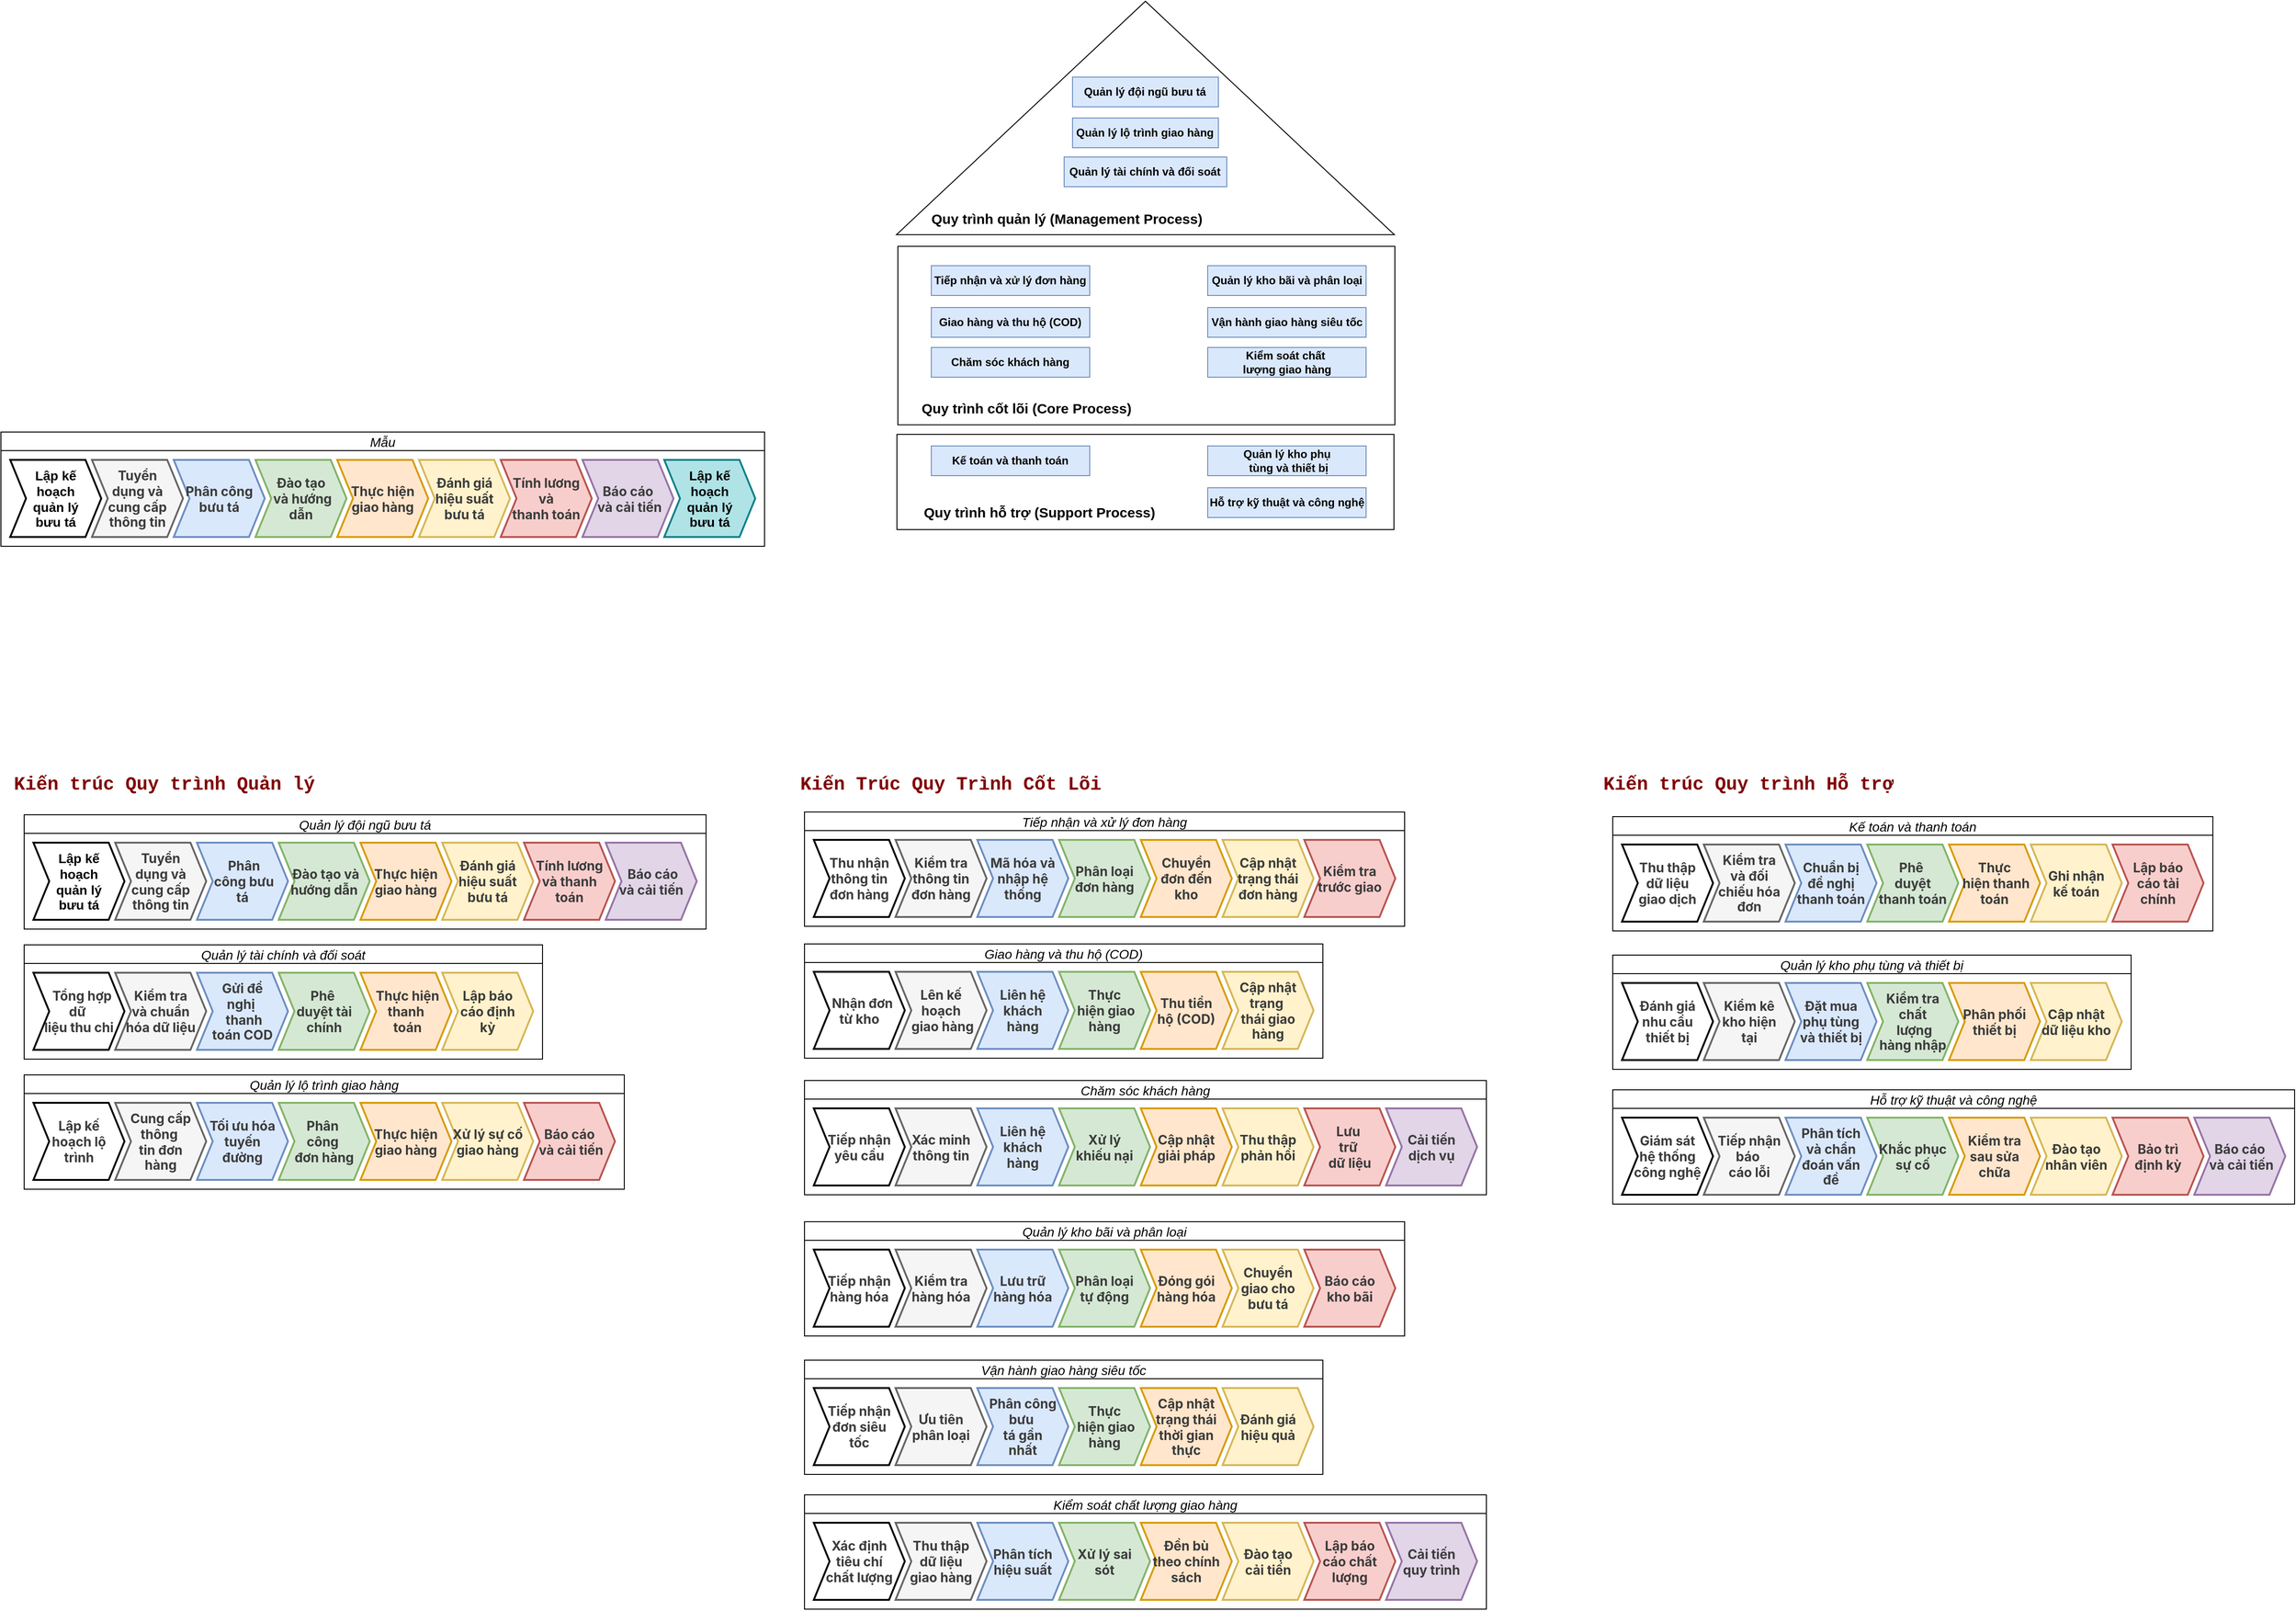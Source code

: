 <mxfile border="50" scale="3" compressed="false" locked="false" version="28.0.7">
  <diagram name="Blank" id="YmL12bMKpDGza6XwsDPr">
    <mxGraphModel dx="1924" dy="1927" grid="0" gridSize="10" guides="1" tooltips="1" connect="1" arrows="1" fold="1" page="1" pageScale="1" pageWidth="827" pageHeight="1169" background="none" math="1" shadow="0">
      <root>
        <mxCell id="X5NqExCQtvZxIxQ7pmgY-0" />
        <mxCell id="1" parent="X5NqExCQtvZxIxQ7pmgY-0" />
        <mxCell id="l-kLitbtD4qd4CKumxQw-15" value="Quản lý đội ngũ bưu tá" style="swimlane;fontStyle=2;childLayout=stackLayout;horizontal=1;startSize=20;horizontalStack=1;resizeParent=1;resizeParentMax=0;resizeLast=0;collapsible=0;marginBottom=0;swimlaneFillColor=none;fontFamily=Helvetica;fontSize=14;points=[];verticalAlign=middle;stackBorder=10;stackSpacing=-10;resizable=1;swimlaneLine=1;flipH=0;flipV=0;glass=0;" parent="1" vertex="1">
          <mxGeometry x="-802" y="78" width="734" height="123" as="geometry" />
        </mxCell>
        <mxCell id="l-kLitbtD4qd4CKumxQw-16" value="&lt;div style=&quot;padding-top: 0px; padding-right: 2px; padding-left: 2px;&quot;&gt;&lt;span style=&quot;background-color: transparent; color: light-dark(rgb(0, 0, 0), rgb(255, 255, 255));&quot;&gt;Lập kế hoạch quản lý bưu tá&lt;/span&gt;&lt;/div&gt;" style="shape=step;perimeter=stepPerimeter;fontFamily=Helvetica;fontSize=14;fixedSize=1;size=17;fontStyle=1;strokeWidth=2;spacingTop=0;points=[];fillColor=#FFFFFF;strokeColor=#000000;html=1;whiteSpace=wrap;spacing=10;align=center;" parent="l-kLitbtD4qd4CKumxQw-15" vertex="1">
          <mxGeometry x="10" y="30" width="98" height="83" as="geometry" />
        </mxCell>
        <mxCell id="l-kLitbtD4qd4CKumxQw-26" value="&lt;div style=&quot;padding-top: 0px; padding-right: 2px; padding-left: 2px;&quot;&gt;&lt;strong style=&quot;color: rgb(59, 59, 59); font-family: -apple-system, BlinkMacSystemFont, &amp;quot;Segoe WPC&amp;quot;, &amp;quot;Segoe UI&amp;quot;, system-ui, Ubuntu, &amp;quot;Droid Sans&amp;quot;, sans-serif; text-align: left;&quot;&gt;Tuyển dụng và cung cấp thông tin&lt;/strong&gt;&lt;/div&gt;" style="shape=step;perimeter=stepPerimeter;fontFamily=Helvetica;fontSize=14;fixedSize=1;size=17;fontStyle=1;strokeWidth=2;spacingTop=0;points=[];fillColor=#f5f5f5;strokeColor=#666666;html=1;whiteSpace=wrap;spacing=10;align=center;fontColor=#333333;" parent="l-kLitbtD4qd4CKumxQw-15" vertex="1">
          <mxGeometry x="98" y="30" width="98" height="83" as="geometry" />
        </mxCell>
        <mxCell id="l-kLitbtD4qd4CKumxQw-27" value="&lt;div style=&quot;padding-top: 0px; padding-right: 2px; padding-left: 2px;&quot;&gt;&lt;strong style=&quot;color: rgb(59, 59, 59); font-family: -apple-system, BlinkMacSystemFont, &amp;quot;Segoe WPC&amp;quot;, &amp;quot;Segoe UI&amp;quot;, system-ui, Ubuntu, &amp;quot;Droid Sans&amp;quot;, sans-serif; text-align: left;&quot;&gt;&amp;nbsp;Phân&lt;/strong&gt;&lt;/div&gt;&lt;div style=&quot;padding-top: 0px; padding-right: 2px; padding-left: 2px;&quot;&gt;&lt;strong style=&quot;color: rgb(59, 59, 59); font-family: -apple-system, BlinkMacSystemFont, &amp;quot;Segoe WPC&amp;quot;, &amp;quot;Segoe UI&amp;quot;, system-ui, Ubuntu, &amp;quot;Droid Sans&amp;quot;, sans-serif; text-align: left;&quot;&gt;&amp;nbsp;công bưu tá&lt;/strong&gt;&lt;/div&gt;" style="shape=step;perimeter=stepPerimeter;fontFamily=Helvetica;fontSize=14;fixedSize=1;size=17;fontStyle=1;strokeWidth=2;spacingTop=0;points=[];fillColor=#dae8fc;strokeColor=#6c8ebf;html=1;whiteSpace=wrap;spacing=10;align=center;" parent="l-kLitbtD4qd4CKumxQw-15" vertex="1">
          <mxGeometry x="186" y="30" width="98" height="83" as="geometry" />
        </mxCell>
        <mxCell id="l-kLitbtD4qd4CKumxQw-28" value="&lt;div style=&quot;padding-top: 0px; padding-right: 2px; padding-left: 2px;&quot;&gt;&lt;strong style=&quot;color: rgb(59, 59, 59); font-family: -apple-system, BlinkMacSystemFont, &amp;quot;Segoe WPC&amp;quot;, &amp;quot;Segoe UI&amp;quot;, system-ui, Ubuntu, &amp;quot;Droid Sans&amp;quot;, sans-serif; text-align: left;&quot;&gt;&amp;nbsp;Đào tạo và hướng dẫn&lt;/strong&gt;&lt;/div&gt;" style="shape=step;perimeter=stepPerimeter;fontFamily=Helvetica;fontSize=14;fixedSize=1;size=17;fontStyle=1;strokeWidth=2;spacingTop=0;points=[];fillColor=#d5e8d4;strokeColor=#82b366;html=1;whiteSpace=wrap;spacing=10;align=center;" parent="l-kLitbtD4qd4CKumxQw-15" vertex="1">
          <mxGeometry x="274" y="30" width="98" height="83" as="geometry" />
        </mxCell>
        <mxCell id="l-kLitbtD4qd4CKumxQw-29" value="&lt;div style=&quot;padding-top: 0px; padding-right: 2px; padding-left: 2px;&quot;&gt;&lt;strong style=&quot;color: rgb(59, 59, 59); font-family: -apple-system, BlinkMacSystemFont, &amp;quot;Segoe WPC&amp;quot;, &amp;quot;Segoe UI&amp;quot;, system-ui, Ubuntu, &amp;quot;Droid Sans&amp;quot;, sans-serif; text-align: left;&quot;&gt;Thực hiện giao hàng&lt;/strong&gt;&lt;/div&gt;" style="shape=step;perimeter=stepPerimeter;fontFamily=Helvetica;fontSize=14;fixedSize=1;size=17;fontStyle=1;strokeWidth=2;spacingTop=0;points=[];fillColor=#ffe6cc;strokeColor=#d79b00;html=1;whiteSpace=wrap;spacing=10;align=center;" parent="l-kLitbtD4qd4CKumxQw-15" vertex="1">
          <mxGeometry x="362" y="30" width="98" height="83" as="geometry" />
        </mxCell>
        <mxCell id="l-kLitbtD4qd4CKumxQw-30" value="&lt;div style=&quot;padding-top: 0px; padding-right: 2px; padding-left: 2px;&quot;&gt;&lt;strong style=&quot;color: rgb(59, 59, 59); font-family: -apple-system, BlinkMacSystemFont, &amp;quot;Segoe WPC&amp;quot;, &amp;quot;Segoe UI&amp;quot;, system-ui, Ubuntu, &amp;quot;Droid Sans&amp;quot;, sans-serif; text-align: left;&quot;&gt;Đánh giá hiệu suất bưu tá&lt;/strong&gt;&lt;/div&gt;" style="shape=step;perimeter=stepPerimeter;fontFamily=Helvetica;fontSize=14;fixedSize=1;size=17;fontStyle=1;strokeWidth=2;spacingTop=0;points=[];fillColor=#fff2cc;strokeColor=#d6b656;html=1;whiteSpace=wrap;spacing=10;align=center;" parent="l-kLitbtD4qd4CKumxQw-15" vertex="1">
          <mxGeometry x="450" y="30" width="98" height="83" as="geometry" />
        </mxCell>
        <mxCell id="l-kLitbtD4qd4CKumxQw-31" value="&lt;div style=&quot;padding-top: 0px; padding-right: 2px; padding-left: 2px;&quot;&gt;&lt;strong style=&quot;color: rgb(59, 59, 59); font-family: -apple-system, BlinkMacSystemFont, &amp;quot;Segoe WPC&amp;quot;, &amp;quot;Segoe UI&amp;quot;, system-ui, Ubuntu, &amp;quot;Droid Sans&amp;quot;, sans-serif; text-align: left;&quot;&gt;Tính lương và thanh toán&lt;/strong&gt;&lt;/div&gt;" style="shape=step;perimeter=stepPerimeter;fontFamily=Helvetica;fontSize=14;fixedSize=1;size=17;fontStyle=1;strokeWidth=2;spacingTop=0;points=[];fillColor=#f8cecc;strokeColor=#b85450;html=1;whiteSpace=wrap;spacing=10;align=center;" parent="l-kLitbtD4qd4CKumxQw-15" vertex="1">
          <mxGeometry x="538" y="30" width="98" height="83" as="geometry" />
        </mxCell>
        <mxCell id="l-kLitbtD4qd4CKumxQw-32" value="&lt;div style=&quot;padding-top: 0px; padding-right: 2px; padding-left: 2px;&quot;&gt;&lt;strong style=&quot;color: rgb(59, 59, 59); font-family: -apple-system, BlinkMacSystemFont, &amp;quot;Segoe WPC&amp;quot;, &amp;quot;Segoe UI&amp;quot;, system-ui, Ubuntu, &amp;quot;Droid Sans&amp;quot;, sans-serif; text-align: left;&quot;&gt;&amp;nbsp;Báo cáo và cải tiến&lt;/strong&gt;&lt;/div&gt;" style="shape=step;perimeter=stepPerimeter;fontFamily=Helvetica;fontSize=14;fixedSize=1;size=17;fontStyle=1;strokeWidth=2;spacingTop=0;points=[];fillColor=#e1d5e7;strokeColor=#9673a6;html=1;whiteSpace=wrap;spacing=10;align=center;" parent="l-kLitbtD4qd4CKumxQw-15" vertex="1">
          <mxGeometry x="626" y="30" width="98" height="83" as="geometry" />
        </mxCell>
        <mxCell id="l-kLitbtD4qd4CKumxQw-35" value="Mẫu" style="swimlane;fontStyle=2;childLayout=stackLayout;horizontal=1;startSize=20;horizontalStack=1;resizeParent=1;resizeParentMax=0;resizeLast=0;collapsible=0;marginBottom=0;swimlaneFillColor=none;fontFamily=Helvetica;fontSize=14;points=[];verticalAlign=middle;stackBorder=10;stackSpacing=-10;resizable=1;swimlaneLine=1;flipH=0;flipV=0;glass=0;" parent="1" vertex="1">
          <mxGeometry x="-827" y="-334" width="822" height="123" as="geometry" />
        </mxCell>
        <mxCell id="l-kLitbtD4qd4CKumxQw-36" value="&lt;div style=&quot;padding-top: 0px; padding-right: 2px; padding-left: 2px;&quot;&gt;&lt;span style=&quot;background-color: transparent; color: light-dark(rgb(0, 0, 0), rgb(255, 255, 255));&quot;&gt;Lập kế hoạch quản lý bưu tá&lt;/span&gt;&lt;/div&gt;" style="shape=step;perimeter=stepPerimeter;fontFamily=Helvetica;fontSize=14;fixedSize=1;size=17;fontStyle=1;strokeWidth=2;spacingTop=0;points=[];fillColor=#FFFFFF;strokeColor=#000000;html=1;whiteSpace=wrap;spacing=10;align=center;" parent="l-kLitbtD4qd4CKumxQw-35" vertex="1">
          <mxGeometry x="10" y="30" width="98" height="83" as="geometry" />
        </mxCell>
        <mxCell id="l-kLitbtD4qd4CKumxQw-37" value="&lt;div style=&quot;padding-top: 0px; padding-right: 2px; padding-left: 2px;&quot;&gt;&lt;strong style=&quot;color: rgb(59, 59, 59); font-family: -apple-system, BlinkMacSystemFont, &amp;quot;Segoe WPC&amp;quot;, &amp;quot;Segoe UI&amp;quot;, system-ui, Ubuntu, &amp;quot;Droid Sans&amp;quot;, sans-serif; text-align: left;&quot;&gt;Tuyển dụng và cung cấp thông tin&lt;/strong&gt;&lt;/div&gt;" style="shape=step;perimeter=stepPerimeter;fontFamily=Helvetica;fontSize=14;fixedSize=1;size=17;fontStyle=1;strokeWidth=2;spacingTop=0;points=[];fillColor=#f5f5f5;strokeColor=#666666;html=1;whiteSpace=wrap;spacing=10;align=center;fontColor=#333333;" parent="l-kLitbtD4qd4CKumxQw-35" vertex="1">
          <mxGeometry x="98" y="30" width="98" height="83" as="geometry" />
        </mxCell>
        <mxCell id="l-kLitbtD4qd4CKumxQw-38" value="&lt;div style=&quot;padding-top: 0px; padding-right: 2px; padding-left: 2px;&quot;&gt;&lt;strong style=&quot;color: rgb(59, 59, 59); font-family: -apple-system, BlinkMacSystemFont, &amp;quot;Segoe WPC&amp;quot;, &amp;quot;Segoe UI&amp;quot;, system-ui, Ubuntu, &amp;quot;Droid Sans&amp;quot;, sans-serif; text-align: left;&quot;&gt;Phân công bưu tá&lt;/strong&gt;&lt;/div&gt;" style="shape=step;perimeter=stepPerimeter;fontFamily=Helvetica;fontSize=14;fixedSize=1;size=17;fontStyle=1;strokeWidth=2;spacingTop=0;points=[];fillColor=#dae8fc;strokeColor=#6c8ebf;html=1;whiteSpace=wrap;spacing=10;align=center;" parent="l-kLitbtD4qd4CKumxQw-35" vertex="1">
          <mxGeometry x="186" y="30" width="98" height="83" as="geometry" />
        </mxCell>
        <mxCell id="l-kLitbtD4qd4CKumxQw-39" value="&lt;div style=&quot;padding-top: 0px; padding-right: 2px; padding-left: 2px;&quot;&gt;&lt;strong style=&quot;color: rgb(59, 59, 59); font-family: -apple-system, BlinkMacSystemFont, &amp;quot;Segoe WPC&amp;quot;, &amp;quot;Segoe UI&amp;quot;, system-ui, Ubuntu, &amp;quot;Droid Sans&amp;quot;, sans-serif; text-align: left;&quot;&gt;Đào tạo&lt;/strong&gt;&lt;/div&gt;&lt;div style=&quot;padding-top: 0px; padding-right: 2px; padding-left: 2px;&quot;&gt;&lt;strong style=&quot;color: rgb(59, 59, 59); font-family: -apple-system, BlinkMacSystemFont, &amp;quot;Segoe WPC&amp;quot;, &amp;quot;Segoe UI&amp;quot;, system-ui, Ubuntu, &amp;quot;Droid Sans&amp;quot;, sans-serif; text-align: left;&quot;&gt;&amp;nbsp;và hướng dẫn&lt;/strong&gt;&lt;/div&gt;" style="shape=step;perimeter=stepPerimeter;fontFamily=Helvetica;fontSize=14;fixedSize=1;size=17;fontStyle=1;strokeWidth=2;spacingTop=0;points=[];fillColor=#d5e8d4;strokeColor=#82b366;html=1;whiteSpace=wrap;spacing=10;align=center;" parent="l-kLitbtD4qd4CKumxQw-35" vertex="1">
          <mxGeometry x="274" y="30" width="98" height="83" as="geometry" />
        </mxCell>
        <mxCell id="l-kLitbtD4qd4CKumxQw-40" value="&lt;div style=&quot;padding-top: 0px; padding-right: 2px; padding-left: 2px;&quot;&gt;&lt;strong style=&quot;color: rgb(59, 59, 59); font-family: -apple-system, BlinkMacSystemFont, &amp;quot;Segoe WPC&amp;quot;, &amp;quot;Segoe UI&amp;quot;, system-ui, Ubuntu, &amp;quot;Droid Sans&amp;quot;, sans-serif; text-align: left;&quot;&gt;Thực hiện giao hàng&lt;/strong&gt;&lt;/div&gt;" style="shape=step;perimeter=stepPerimeter;fontFamily=Helvetica;fontSize=14;fixedSize=1;size=17;fontStyle=1;strokeWidth=2;spacingTop=0;points=[];fillColor=#ffe6cc;strokeColor=#d79b00;html=1;whiteSpace=wrap;spacing=10;align=center;" parent="l-kLitbtD4qd4CKumxQw-35" vertex="1">
          <mxGeometry x="362" y="30" width="98" height="83" as="geometry" />
        </mxCell>
        <mxCell id="l-kLitbtD4qd4CKumxQw-41" value="&lt;div style=&quot;padding-top: 0px; padding-right: 2px; padding-left: 2px;&quot;&gt;&lt;strong style=&quot;color: rgb(59, 59, 59); font-family: -apple-system, BlinkMacSystemFont, &amp;quot;Segoe WPC&amp;quot;, &amp;quot;Segoe UI&amp;quot;, system-ui, Ubuntu, &amp;quot;Droid Sans&amp;quot;, sans-serif; text-align: left;&quot;&gt;Đánh giá hiệu suất bưu tá&lt;/strong&gt;&lt;/div&gt;" style="shape=step;perimeter=stepPerimeter;fontFamily=Helvetica;fontSize=14;fixedSize=1;size=17;fontStyle=1;strokeWidth=2;spacingTop=0;points=[];fillColor=#fff2cc;strokeColor=#d6b656;html=1;whiteSpace=wrap;spacing=10;align=center;" parent="l-kLitbtD4qd4CKumxQw-35" vertex="1">
          <mxGeometry x="450" y="30" width="98" height="83" as="geometry" />
        </mxCell>
        <mxCell id="l-kLitbtD4qd4CKumxQw-42" value="&lt;div style=&quot;padding-top: 0px; padding-right: 2px; padding-left: 2px;&quot;&gt;&lt;strong style=&quot;color: rgb(59, 59, 59); font-family: -apple-system, BlinkMacSystemFont, &amp;quot;Segoe WPC&amp;quot;, &amp;quot;Segoe UI&amp;quot;, system-ui, Ubuntu, &amp;quot;Droid Sans&amp;quot;, sans-serif; text-align: left;&quot;&gt;Tính lương và&lt;/strong&gt;&lt;/div&gt;&lt;div style=&quot;padding-top: 0px; padding-right: 2px; padding-left: 2px;&quot;&gt;&lt;strong style=&quot;color: rgb(59, 59, 59); font-family: -apple-system, BlinkMacSystemFont, &amp;quot;Segoe WPC&amp;quot;, &amp;quot;Segoe UI&amp;quot;, system-ui, Ubuntu, &amp;quot;Droid Sans&amp;quot;, sans-serif; text-align: left;&quot;&gt;thanh toán&lt;/strong&gt;&lt;/div&gt;" style="shape=step;perimeter=stepPerimeter;fontFamily=Helvetica;fontSize=14;fixedSize=1;size=17;fontStyle=1;strokeWidth=2;spacingTop=0;points=[];fillColor=#f8cecc;strokeColor=#b85450;html=1;whiteSpace=wrap;spacing=10;align=center;" parent="l-kLitbtD4qd4CKumxQw-35" vertex="1">
          <mxGeometry x="538" y="30" width="98" height="83" as="geometry" />
        </mxCell>
        <mxCell id="l-kLitbtD4qd4CKumxQw-43" value="&lt;div style=&quot;padding-top: 0px; padding-right: 2px; padding-left: 2px;&quot;&gt;&lt;strong style=&quot;color: rgb(59, 59, 59); font-family: -apple-system, BlinkMacSystemFont, &amp;quot;Segoe WPC&amp;quot;, &amp;quot;Segoe UI&amp;quot;, system-ui, Ubuntu, &amp;quot;Droid Sans&amp;quot;, sans-serif; text-align: left;&quot;&gt;Báo cáo&lt;/strong&gt;&lt;/div&gt;&lt;div style=&quot;padding-top: 0px; padding-right: 2px; padding-left: 2px;&quot;&gt;&lt;strong style=&quot;color: rgb(59, 59, 59); font-family: -apple-system, BlinkMacSystemFont, &amp;quot;Segoe WPC&amp;quot;, &amp;quot;Segoe UI&amp;quot;, system-ui, Ubuntu, &amp;quot;Droid Sans&amp;quot;, sans-serif; text-align: left;&quot;&gt;&amp;nbsp;và cải tiến&lt;/strong&gt;&lt;/div&gt;" style="shape=step;perimeter=stepPerimeter;fontFamily=Helvetica;fontSize=14;fixedSize=1;size=17;fontStyle=1;strokeWidth=2;spacingTop=0;points=[];fillColor=#e1d5e7;strokeColor=#9673a6;html=1;whiteSpace=wrap;spacing=10;align=center;" parent="l-kLitbtD4qd4CKumxQw-35" vertex="1">
          <mxGeometry x="626" y="30" width="98" height="83" as="geometry" />
        </mxCell>
        <mxCell id="l-kLitbtD4qd4CKumxQw-44" value="&lt;div style=&quot;padding-top: 0px; padding-right: 2px; padding-left: 2px;&quot;&gt;&lt;span style=&quot;background-color: transparent; color: light-dark(rgb(0, 0, 0), rgb(255, 255, 255));&quot;&gt;Lập kế hoạch quản lý bưu tá&lt;/span&gt;&lt;/div&gt;" style="shape=step;perimeter=stepPerimeter;fontFamily=Helvetica;fontSize=14;fixedSize=1;size=17;fontStyle=1;strokeWidth=2;spacingTop=0;points=[];fillColor=#b0e3e6;strokeColor=#0e8088;html=1;whiteSpace=wrap;spacing=10;align=center;" parent="l-kLitbtD4qd4CKumxQw-35" vertex="1">
          <mxGeometry x="714" y="30" width="98" height="83" as="geometry" />
        </mxCell>
        <mxCell id="l-kLitbtD4qd4CKumxQw-54" value="Quản lý tài chính và đối soát" style="swimlane;fontStyle=2;childLayout=stackLayout;horizontal=1;startSize=20;horizontalStack=1;resizeParent=1;resizeParentMax=0;resizeLast=0;collapsible=0;marginBottom=0;swimlaneFillColor=none;fontFamily=Helvetica;fontSize=14;points=[];verticalAlign=middle;stackBorder=10;stackSpacing=-10;resizable=1;swimlaneLine=1;flipH=0;flipV=0;glass=0;" parent="1" vertex="1">
          <mxGeometry x="-802" y="218" width="558" height="123" as="geometry" />
        </mxCell>
        <mxCell id="l-kLitbtD4qd4CKumxQw-55" value="&lt;div style=&quot;padding-top: 0px; padding-right: 2px; padding-left: 2px;&quot;&gt;&lt;strong style=&quot;color: rgb(59, 59, 59); font-family: -apple-system, BlinkMacSystemFont, &amp;quot;Segoe WPC&amp;quot;, &amp;quot;Segoe UI&amp;quot;, system-ui, Ubuntu, &amp;quot;Droid Sans&amp;quot;, sans-serif; text-align: left;&quot;&gt;&amp;nbsp; Tổng hợp dữ&amp;nbsp;&lt;/strong&gt;&lt;/div&gt;&lt;div style=&quot;padding-top: 0px; padding-right: 2px; padding-left: 2px;&quot;&gt;&lt;strong style=&quot;color: rgb(59, 59, 59); font-family: -apple-system, BlinkMacSystemFont, &amp;quot;Segoe WPC&amp;quot;, &amp;quot;Segoe UI&amp;quot;, system-ui, Ubuntu, &amp;quot;Droid Sans&amp;quot;, sans-serif; text-align: left;&quot;&gt;liệu thu chi&lt;/strong&gt;&lt;/div&gt;" style="shape=step;perimeter=stepPerimeter;fontFamily=Helvetica;fontSize=14;fixedSize=1;size=17;fontStyle=1;strokeWidth=2;spacingTop=0;points=[];fillColor=#FFFFFF;strokeColor=#000000;html=1;whiteSpace=wrap;spacing=10;align=center;" parent="l-kLitbtD4qd4CKumxQw-54" vertex="1">
          <mxGeometry x="10" y="30" width="98" height="83" as="geometry" />
        </mxCell>
        <mxCell id="l-kLitbtD4qd4CKumxQw-56" value="&lt;div style=&quot;padding-top: 0px; padding-right: 2px; padding-left: 2px;&quot;&gt;&lt;strong style=&quot;color: rgb(59, 59, 59); font-family: -apple-system, BlinkMacSystemFont, &amp;quot;Segoe WPC&amp;quot;, &amp;quot;Segoe UI&amp;quot;, system-ui, Ubuntu, &amp;quot;Droid Sans&amp;quot;, sans-serif; text-align: left;&quot;&gt;Kiểm tra và chuẩn hóa dữ liệu&lt;/strong&gt;&lt;/div&gt;" style="shape=step;perimeter=stepPerimeter;fontFamily=Helvetica;fontSize=14;fixedSize=1;size=17;fontStyle=1;strokeWidth=2;spacingTop=0;points=[];fillColor=#f5f5f5;strokeColor=#666666;html=1;whiteSpace=wrap;spacing=10;align=center;fontColor=#333333;" parent="l-kLitbtD4qd4CKumxQw-54" vertex="1">
          <mxGeometry x="98" y="30" width="98" height="83" as="geometry" />
        </mxCell>
        <mxCell id="l-kLitbtD4qd4CKumxQw-57" value="&lt;div style=&quot;padding-top: 0px; padding-right: 2px; padding-left: 2px;&quot;&gt;&lt;strong style=&quot;color: rgb(59, 59, 59); font-family: -apple-system, BlinkMacSystemFont, &amp;quot;Segoe WPC&amp;quot;, &amp;quot;Segoe UI&amp;quot;, system-ui, Ubuntu, &amp;quot;Droid Sans&amp;quot;, sans-serif; text-align: left;&quot;&gt;Gửi đề nghị&amp;nbsp;&lt;/strong&gt;&lt;/div&gt;&lt;div style=&quot;padding-top: 0px; padding-right: 2px; padding-left: 2px;&quot;&gt;&lt;strong style=&quot;color: rgb(59, 59, 59); font-family: -apple-system, BlinkMacSystemFont, &amp;quot;Segoe WPC&amp;quot;, &amp;quot;Segoe UI&amp;quot;, system-ui, Ubuntu, &amp;quot;Droid Sans&amp;quot;, sans-serif; text-align: left;&quot;&gt;&amp;nbsp;thanh toán COD&lt;/strong&gt;&lt;/div&gt;" style="shape=step;perimeter=stepPerimeter;fontFamily=Helvetica;fontSize=14;fixedSize=1;size=17;fontStyle=1;strokeWidth=2;spacingTop=0;points=[];fillColor=#dae8fc;strokeColor=#6c8ebf;html=1;whiteSpace=wrap;spacing=10;align=center;" parent="l-kLitbtD4qd4CKumxQw-54" vertex="1">
          <mxGeometry x="186" y="30" width="98" height="83" as="geometry" />
        </mxCell>
        <mxCell id="l-kLitbtD4qd4CKumxQw-58" value="&lt;div style=&quot;padding-top: 0px; padding-right: 2px; padding-left: 2px;&quot;&gt;&lt;strong style=&quot;color: rgb(59, 59, 59); font-family: -apple-system, BlinkMacSystemFont, &amp;quot;Segoe WPC&amp;quot;, &amp;quot;Segoe UI&amp;quot;, system-ui, Ubuntu, &amp;quot;Droid Sans&amp;quot;, sans-serif; text-align: left;&quot;&gt;Phê&amp;nbsp;&lt;/strong&gt;&lt;/div&gt;&lt;div style=&quot;padding-top: 0px; padding-right: 2px; padding-left: 2px;&quot;&gt;&lt;strong style=&quot;color: rgb(59, 59, 59); font-family: -apple-system, BlinkMacSystemFont, &amp;quot;Segoe WPC&amp;quot;, &amp;quot;Segoe UI&amp;quot;, system-ui, Ubuntu, &amp;quot;Droid Sans&amp;quot;, sans-serif; text-align: left;&quot;&gt;duyệt tài chính&lt;/strong&gt;&lt;/div&gt;" style="shape=step;perimeter=stepPerimeter;fontFamily=Helvetica;fontSize=14;fixedSize=1;size=17;fontStyle=1;strokeWidth=2;spacingTop=0;points=[];fillColor=#d5e8d4;strokeColor=#82b366;html=1;whiteSpace=wrap;spacing=10;align=center;" parent="l-kLitbtD4qd4CKumxQw-54" vertex="1">
          <mxGeometry x="274" y="30" width="98" height="83" as="geometry" />
        </mxCell>
        <mxCell id="l-kLitbtD4qd4CKumxQw-59" value="&lt;div style=&quot;padding-top: 0px; padding-right: 2px; padding-left: 2px;&quot;&gt;&lt;strong style=&quot;color: rgb(59, 59, 59); font-family: -apple-system, BlinkMacSystemFont, &amp;quot;Segoe WPC&amp;quot;, &amp;quot;Segoe UI&amp;quot;, system-ui, Ubuntu, &amp;quot;Droid Sans&amp;quot;, sans-serif; text-align: left;&quot;&gt;&amp;nbsp;Thực hiện thanh&lt;/strong&gt;&lt;/div&gt;&lt;div style=&quot;padding-top: 0px; padding-right: 2px; padding-left: 2px;&quot;&gt;&lt;strong style=&quot;color: rgb(59, 59, 59); font-family: -apple-system, BlinkMacSystemFont, &amp;quot;Segoe WPC&amp;quot;, &amp;quot;Segoe UI&amp;quot;, system-ui, Ubuntu, &amp;quot;Droid Sans&amp;quot;, sans-serif; text-align: left;&quot;&gt;&amp;nbsp;toán&lt;/strong&gt;&lt;/div&gt;" style="shape=step;perimeter=stepPerimeter;fontFamily=Helvetica;fontSize=14;fixedSize=1;size=17;fontStyle=1;strokeWidth=2;spacingTop=0;points=[];fillColor=#ffe6cc;strokeColor=#d79b00;html=1;whiteSpace=wrap;spacing=10;align=center;" parent="l-kLitbtD4qd4CKumxQw-54" vertex="1">
          <mxGeometry x="362" y="30" width="98" height="83" as="geometry" />
        </mxCell>
        <mxCell id="l-kLitbtD4qd4CKumxQw-60" value="&lt;div style=&quot;padding-top: 0px; padding-right: 2px; padding-left: 2px;&quot;&gt;&lt;strong style=&quot;color: rgb(59, 59, 59); font-family: -apple-system, BlinkMacSystemFont, &amp;quot;Segoe WPC&amp;quot;, &amp;quot;Segoe UI&amp;quot;, system-ui, Ubuntu, &amp;quot;Droid Sans&amp;quot;, sans-serif; text-align: left;&quot;&gt;Lập báo cáo định kỳ&lt;/strong&gt;&lt;/div&gt;" style="shape=step;perimeter=stepPerimeter;fontFamily=Helvetica;fontSize=14;fixedSize=1;size=17;fontStyle=1;strokeWidth=2;spacingTop=0;points=[];fillColor=#fff2cc;strokeColor=#d6b656;html=1;whiteSpace=wrap;spacing=10;align=center;" parent="l-kLitbtD4qd4CKumxQw-54" vertex="1">
          <mxGeometry x="450" y="30" width="98" height="83" as="geometry" />
        </mxCell>
        <mxCell id="l-kLitbtD4qd4CKumxQw-63" value="Quản lý lộ trình giao hàng" style="swimlane;fontStyle=2;childLayout=stackLayout;horizontal=1;startSize=20;horizontalStack=1;resizeParent=1;resizeParentMax=0;resizeLast=0;collapsible=0;marginBottom=0;swimlaneFillColor=none;fontFamily=Helvetica;fontSize=14;points=[];verticalAlign=middle;stackBorder=10;stackSpacing=-10;resizable=1;swimlaneLine=1;flipH=0;flipV=0;glass=0;" parent="1" vertex="1">
          <mxGeometry x="-802" y="358" width="646" height="123" as="geometry" />
        </mxCell>
        <mxCell id="l-kLitbtD4qd4CKumxQw-64" value="&lt;div style=&quot;padding-top: 0px; padding-right: 2px; padding-left: 2px;&quot;&gt;&lt;strong style=&quot;color: rgb(59, 59, 59); font-family: -apple-system, BlinkMacSystemFont, &amp;quot;Segoe WPC&amp;quot;, &amp;quot;Segoe UI&amp;quot;, system-ui, Ubuntu, &amp;quot;Droid Sans&amp;quot;, sans-serif; text-align: left;&quot;&gt;Lập kế hoạch lộ trình&lt;/strong&gt;&lt;/div&gt;" style="shape=step;perimeter=stepPerimeter;fontFamily=Helvetica;fontSize=14;fixedSize=1;size=17;fontStyle=1;strokeWidth=2;spacingTop=0;points=[];fillColor=#FFFFFF;strokeColor=#000000;html=1;whiteSpace=wrap;spacing=10;align=center;" parent="l-kLitbtD4qd4CKumxQw-63" vertex="1">
          <mxGeometry x="10" y="30" width="98" height="83" as="geometry" />
        </mxCell>
        <mxCell id="l-kLitbtD4qd4CKumxQw-65" value="&lt;div style=&quot;padding-top: 0px; padding-right: 2px; padding-left: 2px;&quot;&gt;&lt;strong style=&quot;color: rgb(59, 59, 59); font-family: -apple-system, BlinkMacSystemFont, &amp;quot;Segoe WPC&amp;quot;, &amp;quot;Segoe UI&amp;quot;, system-ui, Ubuntu, &amp;quot;Droid Sans&amp;quot;, sans-serif; text-align: left;&quot;&gt;Cung cấp thông&amp;nbsp;&lt;/strong&gt;&lt;/div&gt;&lt;div style=&quot;padding-top: 0px; padding-right: 2px; padding-left: 2px;&quot;&gt;&lt;strong style=&quot;color: rgb(59, 59, 59); font-family: -apple-system, BlinkMacSystemFont, &amp;quot;Segoe WPC&amp;quot;, &amp;quot;Segoe UI&amp;quot;, system-ui, Ubuntu, &amp;quot;Droid Sans&amp;quot;, sans-serif; text-align: left;&quot;&gt;tin đơn hàng&lt;/strong&gt;&lt;/div&gt;" style="shape=step;perimeter=stepPerimeter;fontFamily=Helvetica;fontSize=14;fixedSize=1;size=17;fontStyle=1;strokeWidth=2;spacingTop=0;points=[];fillColor=#f5f5f5;strokeColor=#666666;html=1;whiteSpace=wrap;spacing=10;align=center;fontColor=#333333;" parent="l-kLitbtD4qd4CKumxQw-63" vertex="1">
          <mxGeometry x="98" y="30" width="98" height="83" as="geometry" />
        </mxCell>
        <mxCell id="l-kLitbtD4qd4CKumxQw-66" value="&lt;div style=&quot;padding-top: 0px; padding-right: 2px; padding-left: 2px;&quot;&gt;&lt;strong style=&quot;color: rgb(59, 59, 59); font-family: -apple-system, BlinkMacSystemFont, &amp;quot;Segoe WPC&amp;quot;, &amp;quot;Segoe UI&amp;quot;, system-ui, Ubuntu, &amp;quot;Droid Sans&amp;quot;, sans-serif; text-align: left;&quot;&gt;Tối ưu hóa tuyến đường&lt;/strong&gt;&lt;/div&gt;" style="shape=step;perimeter=stepPerimeter;fontFamily=Helvetica;fontSize=14;fixedSize=1;size=17;fontStyle=1;strokeWidth=2;spacingTop=0;points=[];fillColor=#dae8fc;strokeColor=#6c8ebf;html=1;whiteSpace=wrap;spacing=10;align=center;" parent="l-kLitbtD4qd4CKumxQw-63" vertex="1">
          <mxGeometry x="186" y="30" width="98" height="83" as="geometry" />
        </mxCell>
        <mxCell id="l-kLitbtD4qd4CKumxQw-67" value="&lt;div style=&quot;padding-top: 0px; padding-right: 2px; padding-left: 2px;&quot;&gt;&lt;strong style=&quot;color: rgb(59, 59, 59); font-family: -apple-system, BlinkMacSystemFont, &amp;quot;Segoe WPC&amp;quot;, &amp;quot;Segoe UI&amp;quot;, system-ui, Ubuntu, &amp;quot;Droid Sans&amp;quot;, sans-serif; text-align: left;&quot;&gt;Phân&amp;nbsp;&lt;/strong&gt;&lt;/div&gt;&lt;div style=&quot;padding-top: 0px; padding-right: 2px; padding-left: 2px;&quot;&gt;&lt;strong style=&quot;color: rgb(59, 59, 59); font-family: -apple-system, BlinkMacSystemFont, &amp;quot;Segoe WPC&amp;quot;, &amp;quot;Segoe UI&amp;quot;, system-ui, Ubuntu, &amp;quot;Droid Sans&amp;quot;, sans-serif; text-align: left;&quot;&gt;công&amp;nbsp;&lt;/strong&gt;&lt;/div&gt;&lt;div style=&quot;padding-top: 0px; padding-right: 2px; padding-left: 2px;&quot;&gt;&lt;strong style=&quot;color: rgb(59, 59, 59); font-family: -apple-system, BlinkMacSystemFont, &amp;quot;Segoe WPC&amp;quot;, &amp;quot;Segoe UI&amp;quot;, system-ui, Ubuntu, &amp;quot;Droid Sans&amp;quot;, sans-serif; text-align: left;&quot;&gt;đơn hàng&lt;/strong&gt;&lt;/div&gt;" style="shape=step;perimeter=stepPerimeter;fontFamily=Helvetica;fontSize=14;fixedSize=1;size=17;fontStyle=1;strokeWidth=2;spacingTop=0;points=[];fillColor=#d5e8d4;strokeColor=#82b366;html=1;whiteSpace=wrap;spacing=10;align=center;" parent="l-kLitbtD4qd4CKumxQw-63" vertex="1">
          <mxGeometry x="274" y="30" width="98" height="83" as="geometry" />
        </mxCell>
        <mxCell id="l-kLitbtD4qd4CKumxQw-68" value="&lt;div style=&quot;padding-top: 0px; padding-right: 2px; padding-left: 2px;&quot;&gt;&lt;strong style=&quot;color: rgb(59, 59, 59); font-family: -apple-system, BlinkMacSystemFont, &amp;quot;Segoe WPC&amp;quot;, &amp;quot;Segoe UI&amp;quot;, system-ui, Ubuntu, &amp;quot;Droid Sans&amp;quot;, sans-serif; text-align: left;&quot;&gt;Thực hiện giao hàng&lt;/strong&gt;&lt;/div&gt;" style="shape=step;perimeter=stepPerimeter;fontFamily=Helvetica;fontSize=14;fixedSize=1;size=17;fontStyle=1;strokeWidth=2;spacingTop=0;points=[];fillColor=#ffe6cc;strokeColor=#d79b00;html=1;whiteSpace=wrap;spacing=10;align=center;" parent="l-kLitbtD4qd4CKumxQw-63" vertex="1">
          <mxGeometry x="362" y="30" width="98" height="83" as="geometry" />
        </mxCell>
        <mxCell id="l-kLitbtD4qd4CKumxQw-69" value="&lt;div style=&quot;padding-top: 0px; padding-right: 2px; padding-left: 2px;&quot;&gt;&lt;strong style=&quot;color: rgb(59, 59, 59); font-family: -apple-system, BlinkMacSystemFont, &amp;quot;Segoe WPC&amp;quot;, &amp;quot;Segoe UI&amp;quot;, system-ui, Ubuntu, &amp;quot;Droid Sans&amp;quot;, sans-serif; text-align: left;&quot;&gt;Xử lý sự cố giao hàng&lt;/strong&gt;&lt;/div&gt;" style="shape=step;perimeter=stepPerimeter;fontFamily=Helvetica;fontSize=14;fixedSize=1;size=17;fontStyle=1;strokeWidth=2;spacingTop=0;points=[];fillColor=#fff2cc;strokeColor=#d6b656;html=1;whiteSpace=wrap;spacing=10;align=center;" parent="l-kLitbtD4qd4CKumxQw-63" vertex="1">
          <mxGeometry x="450" y="30" width="98" height="83" as="geometry" />
        </mxCell>
        <mxCell id="l-kLitbtD4qd4CKumxQw-70" value="&lt;div style=&quot;padding-top: 0px; padding-right: 2px; padding-left: 2px;&quot;&gt;&lt;strong style=&quot;color: rgb(59, 59, 59); font-family: -apple-system, BlinkMacSystemFont, &amp;quot;Segoe WPC&amp;quot;, &amp;quot;Segoe UI&amp;quot;, system-ui, Ubuntu, &amp;quot;Droid Sans&amp;quot;, sans-serif; text-align: left;&quot;&gt;Báo cáo&lt;/strong&gt;&lt;/div&gt;&lt;div style=&quot;padding-top: 0px; padding-right: 2px; padding-left: 2px;&quot;&gt;&lt;strong style=&quot;color: rgb(59, 59, 59); font-family: -apple-system, BlinkMacSystemFont, &amp;quot;Segoe WPC&amp;quot;, &amp;quot;Segoe UI&amp;quot;, system-ui, Ubuntu, &amp;quot;Droid Sans&amp;quot;, sans-serif; text-align: left;&quot;&gt;&amp;nbsp;và cải tiến&lt;/strong&gt;&lt;/div&gt;" style="shape=step;perimeter=stepPerimeter;fontFamily=Helvetica;fontSize=14;fixedSize=1;size=17;fontStyle=1;strokeWidth=2;spacingTop=0;points=[];fillColor=#f8cecc;strokeColor=#b85450;html=1;whiteSpace=wrap;spacing=10;align=center;" parent="l-kLitbtD4qd4CKumxQw-63" vertex="1">
          <mxGeometry x="538" y="30" width="98" height="83" as="geometry" />
        </mxCell>
        <mxCell id="l-kLitbtD4qd4CKumxQw-72" value="&lt;div style=&quot;color: rgb(59, 59, 59); background-color: rgb(255, 255, 255); font-family: Consolas, &amp;quot;Courier New&amp;quot;, monospace; font-weight: normal; line-height: 19px; white-space: pre;&quot;&gt;&lt;span style=&quot;color: #800000;font-weight: bold;&quot;&gt;Kiến trúc Quy trình Quản lý&lt;/span&gt;&lt;/div&gt;" style="text;html=1;align=center;verticalAlign=middle;whiteSpace=wrap;rounded=0;fontFamily=Helvetica;fontSize=20;fontColor=default;fontStyle=1;" parent="1" vertex="1">
          <mxGeometry x="-802" y="30" width="302" height="30" as="geometry" />
        </mxCell>
        <mxCell id="l-kLitbtD4qd4CKumxQw-73" value="&lt;div style=&quot;color: rgb(59, 59, 59); background-color: rgb(255, 255, 255); font-family: Consolas, &amp;quot;Courier New&amp;quot;, monospace; font-weight: normal; line-height: 19px; white-space: pre;&quot;&gt;&lt;span style=&quot;color: rgb(128, 0, 0); font-weight: bold;&quot;&gt;Kiến Trúc Quy Trình Cốt Lõi &lt;/span&gt;&lt;/div&gt;" style="text;html=1;align=center;verticalAlign=middle;whiteSpace=wrap;rounded=0;fontFamily=Helvetica;fontSize=20;fontColor=default;fontStyle=1;" parent="1" vertex="1">
          <mxGeometry x="38" y="30" width="327" height="30" as="geometry" />
        </mxCell>
        <mxCell id="l-kLitbtD4qd4CKumxQw-74" value="Tiếp nhận và xử lý đơn hàng" style="swimlane;fontStyle=2;childLayout=stackLayout;horizontal=1;startSize=20;horizontalStack=1;resizeParent=1;resizeParentMax=0;resizeLast=0;collapsible=0;marginBottom=0;swimlaneFillColor=none;fontFamily=Helvetica;fontSize=14;points=[];verticalAlign=middle;stackBorder=10;stackSpacing=-10;resizable=1;swimlaneLine=1;flipH=0;flipV=0;glass=0;" parent="1" vertex="1">
          <mxGeometry x="38" y="75" width="646" height="123" as="geometry" />
        </mxCell>
        <mxCell id="l-kLitbtD4qd4CKumxQw-75" value="&lt;div style=&quot;padding-top: 0px; padding-right: 2px; padding-left: 2px;&quot;&gt;&lt;strong style=&quot;color: rgb(59, 59, 59); font-family: -apple-system, BlinkMacSystemFont, &amp;quot;Segoe WPC&amp;quot;, &amp;quot;Segoe UI&amp;quot;, system-ui, Ubuntu, &amp;quot;Droid Sans&amp;quot;, sans-serif; text-align: left;&quot;&gt;Thu nhận thông tin đơn hàng&lt;/strong&gt;&lt;/div&gt;" style="shape=step;perimeter=stepPerimeter;fontFamily=Helvetica;fontSize=14;fixedSize=1;size=17;fontStyle=1;strokeWidth=2;spacingTop=0;points=[];fillColor=#FFFFFF;strokeColor=#000000;html=1;whiteSpace=wrap;spacing=10;align=center;" parent="l-kLitbtD4qd4CKumxQw-74" vertex="1">
          <mxGeometry x="10" y="30" width="98" height="83" as="geometry" />
        </mxCell>
        <mxCell id="l-kLitbtD4qd4CKumxQw-76" value="&lt;div style=&quot;padding-top: 0px; padding-right: 2px; padding-left: 2px;&quot;&gt;&lt;strong style=&quot;color: rgb(59, 59, 59); font-family: -apple-system, BlinkMacSystemFont, &amp;quot;Segoe WPC&amp;quot;, &amp;quot;Segoe UI&amp;quot;, system-ui, Ubuntu, &amp;quot;Droid Sans&amp;quot;, sans-serif; text-align: left;&quot;&gt;Kiểm tra thông tin đơn hàng&lt;/strong&gt;&lt;/div&gt;" style="shape=step;perimeter=stepPerimeter;fontFamily=Helvetica;fontSize=14;fixedSize=1;size=17;fontStyle=1;strokeWidth=2;spacingTop=0;points=[];fillColor=#f5f5f5;strokeColor=#666666;html=1;whiteSpace=wrap;spacing=10;align=center;fontColor=#333333;" parent="l-kLitbtD4qd4CKumxQw-74" vertex="1">
          <mxGeometry x="98" y="30" width="98" height="83" as="geometry" />
        </mxCell>
        <mxCell id="l-kLitbtD4qd4CKumxQw-77" value="&lt;div style=&quot;padding-top: 0px; padding-right: 2px; padding-left: 2px;&quot;&gt;&lt;strong style=&quot;color: rgb(59, 59, 59); font-family: -apple-system, BlinkMacSystemFont, &amp;quot;Segoe WPC&amp;quot;, &amp;quot;Segoe UI&amp;quot;, system-ui, Ubuntu, &amp;quot;Droid Sans&amp;quot;, sans-serif; text-align: left;&quot;&gt;Mã hóa và nhập hệ thống&lt;/strong&gt;&lt;/div&gt;" style="shape=step;perimeter=stepPerimeter;fontFamily=Helvetica;fontSize=14;fixedSize=1;size=17;fontStyle=1;strokeWidth=2;spacingTop=0;points=[];fillColor=#dae8fc;strokeColor=#6c8ebf;html=1;whiteSpace=wrap;spacing=10;align=center;" parent="l-kLitbtD4qd4CKumxQw-74" vertex="1">
          <mxGeometry x="186" y="30" width="98" height="83" as="geometry" />
        </mxCell>
        <mxCell id="l-kLitbtD4qd4CKumxQw-78" value="&lt;div style=&quot;padding-top: 0px; padding-right: 2px; padding-left: 2px;&quot;&gt;&lt;strong style=&quot;color: rgb(59, 59, 59); font-family: -apple-system, BlinkMacSystemFont, &amp;quot;Segoe WPC&amp;quot;, &amp;quot;Segoe UI&amp;quot;, system-ui, Ubuntu, &amp;quot;Droid Sans&amp;quot;, sans-serif; text-align: left;&quot;&gt;Phân loại đơn hàng&lt;/strong&gt;&lt;/div&gt;" style="shape=step;perimeter=stepPerimeter;fontFamily=Helvetica;fontSize=14;fixedSize=1;size=17;fontStyle=1;strokeWidth=2;spacingTop=0;points=[];fillColor=#d5e8d4;strokeColor=#82b366;html=1;whiteSpace=wrap;spacing=10;align=center;" parent="l-kLitbtD4qd4CKumxQw-74" vertex="1">
          <mxGeometry x="274" y="30" width="98" height="83" as="geometry" />
        </mxCell>
        <mxCell id="l-kLitbtD4qd4CKumxQw-79" value="&lt;div style=&quot;padding-top: 0px; padding-right: 2px; padding-left: 2px;&quot;&gt;&lt;strong style=&quot;color: rgb(59, 59, 59); font-family: -apple-system, BlinkMacSystemFont, &amp;quot;Segoe WPC&amp;quot;, &amp;quot;Segoe UI&amp;quot;, system-ui, Ubuntu, &amp;quot;Droid Sans&amp;quot;, sans-serif; text-align: left;&quot;&gt;Chuyển đơn đến kho&lt;/strong&gt;&lt;/div&gt;" style="shape=step;perimeter=stepPerimeter;fontFamily=Helvetica;fontSize=14;fixedSize=1;size=17;fontStyle=1;strokeWidth=2;spacingTop=0;points=[];fillColor=#ffe6cc;strokeColor=#d79b00;html=1;whiteSpace=wrap;spacing=10;align=center;" parent="l-kLitbtD4qd4CKumxQw-74" vertex="1">
          <mxGeometry x="362" y="30" width="98" height="83" as="geometry" />
        </mxCell>
        <mxCell id="l-kLitbtD4qd4CKumxQw-80" value="&lt;div style=&quot;padding-top: 0px; padding-right: 2px; padding-left: 2px;&quot;&gt;&lt;strong style=&quot;color: rgb(59, 59, 59); font-family: -apple-system, BlinkMacSystemFont, &amp;quot;Segoe WPC&amp;quot;, &amp;quot;Segoe UI&amp;quot;, system-ui, Ubuntu, &amp;quot;Droid Sans&amp;quot;, sans-serif; text-align: left;&quot;&gt;Cập nhật trạng thái đơn hàng&lt;/strong&gt;&lt;/div&gt;" style="shape=step;perimeter=stepPerimeter;fontFamily=Helvetica;fontSize=14;fixedSize=1;size=17;fontStyle=1;strokeWidth=2;spacingTop=0;points=[];fillColor=#fff2cc;strokeColor=#d6b656;html=1;whiteSpace=wrap;spacing=10;align=center;" parent="l-kLitbtD4qd4CKumxQw-74" vertex="1">
          <mxGeometry x="450" y="30" width="98" height="83" as="geometry" />
        </mxCell>
        <mxCell id="l-kLitbtD4qd4CKumxQw-81" value="&lt;div style=&quot;padding-top: 0px; padding-right: 2px; padding-left: 2px;&quot;&gt;&lt;strong style=&quot;color: rgb(59, 59, 59); font-family: -apple-system, BlinkMacSystemFont, &amp;quot;Segoe WPC&amp;quot;, &amp;quot;Segoe UI&amp;quot;, system-ui, Ubuntu, &amp;quot;Droid Sans&amp;quot;, sans-serif; text-align: left;&quot;&gt;Kiểm tra trước giao&lt;/strong&gt;&lt;/div&gt;" style="shape=step;perimeter=stepPerimeter;fontFamily=Helvetica;fontSize=14;fixedSize=1;size=17;fontStyle=1;strokeWidth=2;spacingTop=0;points=[];fillColor=#f8cecc;strokeColor=#b85450;html=1;whiteSpace=wrap;spacing=10;align=center;" parent="l-kLitbtD4qd4CKumxQw-74" vertex="1">
          <mxGeometry x="538" y="30" width="98" height="83" as="geometry" />
        </mxCell>
        <mxCell id="l-kLitbtD4qd4CKumxQw-84" value="Giao hàng và thu hộ (COD)" style="swimlane;fontStyle=2;childLayout=stackLayout;horizontal=1;startSize=20;horizontalStack=1;resizeParent=1;resizeParentMax=0;resizeLast=0;collapsible=0;marginBottom=0;swimlaneFillColor=none;fontFamily=Helvetica;fontSize=14;points=[];verticalAlign=middle;stackBorder=10;stackSpacing=-10;resizable=1;swimlaneLine=1;flipH=0;flipV=0;glass=0;" parent="1" vertex="1">
          <mxGeometry x="38" y="217" width="558" height="123" as="geometry" />
        </mxCell>
        <mxCell id="l-kLitbtD4qd4CKumxQw-85" value="&lt;div style=&quot;padding-top: 0px; padding-right: 2px; padding-left: 2px;&quot;&gt;&lt;strong style=&quot;color: rgb(59, 59, 59); font-family: -apple-system, BlinkMacSystemFont, &amp;quot;Segoe WPC&amp;quot;, &amp;quot;Segoe UI&amp;quot;, system-ui, Ubuntu, &amp;quot;Droid Sans&amp;quot;, sans-serif; text-align: left;&quot;&gt;&amp;nbsp; Nhận đơn từ kho&lt;/strong&gt;&lt;/div&gt;" style="shape=step;perimeter=stepPerimeter;fontFamily=Helvetica;fontSize=14;fixedSize=1;size=17;fontStyle=1;strokeWidth=2;spacingTop=0;points=[];fillColor=#FFFFFF;strokeColor=#000000;html=1;whiteSpace=wrap;spacing=10;align=center;" parent="l-kLitbtD4qd4CKumxQw-84" vertex="1">
          <mxGeometry x="10" y="30" width="98" height="83" as="geometry" />
        </mxCell>
        <mxCell id="l-kLitbtD4qd4CKumxQw-86" value="&lt;div style=&quot;padding-top: 0px; padding-right: 2px; padding-left: 2px;&quot;&gt;&lt;strong style=&quot;color: rgb(59, 59, 59); font-family: -apple-system, BlinkMacSystemFont, &amp;quot;Segoe WPC&amp;quot;, &amp;quot;Segoe UI&amp;quot;, system-ui, Ubuntu, &amp;quot;Droid Sans&amp;quot;, sans-serif; text-align: left;&quot;&gt;Lên kế hoạch&lt;/strong&gt;&lt;/div&gt;&lt;div style=&quot;padding-top: 0px; padding-right: 2px; padding-left: 2px;&quot;&gt;&lt;strong style=&quot;color: rgb(59, 59, 59); font-family: -apple-system, BlinkMacSystemFont, &amp;quot;Segoe WPC&amp;quot;, &amp;quot;Segoe UI&amp;quot;, system-ui, Ubuntu, &amp;quot;Droid Sans&amp;quot;, sans-serif; text-align: left;&quot;&gt;&amp;nbsp;giao hàng&lt;/strong&gt;&lt;/div&gt;" style="shape=step;perimeter=stepPerimeter;fontFamily=Helvetica;fontSize=14;fixedSize=1;size=17;fontStyle=1;strokeWidth=2;spacingTop=0;points=[];fillColor=#f5f5f5;strokeColor=#666666;html=1;whiteSpace=wrap;spacing=10;align=center;fontColor=#333333;" parent="l-kLitbtD4qd4CKumxQw-84" vertex="1">
          <mxGeometry x="98" y="30" width="98" height="83" as="geometry" />
        </mxCell>
        <mxCell id="l-kLitbtD4qd4CKumxQw-87" value="&lt;div style=&quot;padding-top: 0px; padding-right: 2px; padding-left: 2px;&quot;&gt;&lt;strong style=&quot;color: rgb(59, 59, 59); font-family: -apple-system, BlinkMacSystemFont, &amp;quot;Segoe WPC&amp;quot;, &amp;quot;Segoe UI&amp;quot;, system-ui, Ubuntu, &amp;quot;Droid Sans&amp;quot;, sans-serif; text-align: left;&quot;&gt;Liên hệ khách hàng&lt;/strong&gt;&lt;/div&gt;" style="shape=step;perimeter=stepPerimeter;fontFamily=Helvetica;fontSize=14;fixedSize=1;size=17;fontStyle=1;strokeWidth=2;spacingTop=0;points=[];fillColor=#dae8fc;strokeColor=#6c8ebf;html=1;whiteSpace=wrap;spacing=10;align=center;" parent="l-kLitbtD4qd4CKumxQw-84" vertex="1">
          <mxGeometry x="186" y="30" width="98" height="83" as="geometry" />
        </mxCell>
        <mxCell id="l-kLitbtD4qd4CKumxQw-88" value="&lt;div style=&quot;padding-top: 0px; padding-right: 2px; padding-left: 2px;&quot;&gt;&lt;strong style=&quot;color: rgb(59, 59, 59); font-family: -apple-system, BlinkMacSystemFont, &amp;quot;Segoe WPC&amp;quot;, &amp;quot;Segoe UI&amp;quot;, system-ui, Ubuntu, &amp;quot;Droid Sans&amp;quot;, sans-serif; text-align: left;&quot;&gt;Thực&lt;/strong&gt;&lt;/div&gt;&lt;div style=&quot;padding-top: 0px; padding-right: 2px; padding-left: 2px;&quot;&gt;&lt;strong style=&quot;color: rgb(59, 59, 59); font-family: -apple-system, BlinkMacSystemFont, &amp;quot;Segoe WPC&amp;quot;, &amp;quot;Segoe UI&amp;quot;, system-ui, Ubuntu, &amp;quot;Droid Sans&amp;quot;, sans-serif; text-align: left;&quot;&gt;&amp;nbsp;hiện giao hàng&lt;/strong&gt;&lt;/div&gt;" style="shape=step;perimeter=stepPerimeter;fontFamily=Helvetica;fontSize=14;fixedSize=1;size=17;fontStyle=1;strokeWidth=2;spacingTop=0;points=[];fillColor=#d5e8d4;strokeColor=#82b366;html=1;whiteSpace=wrap;spacing=10;align=center;" parent="l-kLitbtD4qd4CKumxQw-84" vertex="1">
          <mxGeometry x="274" y="30" width="98" height="83" as="geometry" />
        </mxCell>
        <mxCell id="l-kLitbtD4qd4CKumxQw-89" value="&lt;div style=&quot;padding-top: 0px; padding-right: 2px; padding-left: 2px;&quot;&gt;&lt;strong style=&quot;color: rgb(59, 59, 59); font-family: -apple-system, BlinkMacSystemFont, &amp;quot;Segoe WPC&amp;quot;, &amp;quot;Segoe UI&amp;quot;, system-ui, Ubuntu, &amp;quot;Droid Sans&amp;quot;, sans-serif; text-align: left;&quot;&gt;Thu tiền hộ (COD)&lt;/strong&gt;&lt;/div&gt;" style="shape=step;perimeter=stepPerimeter;fontFamily=Helvetica;fontSize=14;fixedSize=1;size=17;fontStyle=1;strokeWidth=2;spacingTop=0;points=[];fillColor=#ffe6cc;strokeColor=#d79b00;html=1;whiteSpace=wrap;spacing=10;align=center;" parent="l-kLitbtD4qd4CKumxQw-84" vertex="1">
          <mxGeometry x="362" y="30" width="98" height="83" as="geometry" />
        </mxCell>
        <mxCell id="l-kLitbtD4qd4CKumxQw-90" value="&lt;div style=&quot;padding-top: 0px; padding-right: 2px; padding-left: 2px;&quot;&gt;&lt;strong style=&quot;color: rgb(59, 59, 59); font-family: -apple-system, BlinkMacSystemFont, &amp;quot;Segoe WPC&amp;quot;, &amp;quot;Segoe UI&amp;quot;, system-ui, Ubuntu, &amp;quot;Droid Sans&amp;quot;, sans-serif; text-align: left;&quot;&gt;Cập nhật trạng&amp;nbsp;&lt;/strong&gt;&lt;/div&gt;&lt;div style=&quot;padding-top: 0px; padding-right: 2px; padding-left: 2px;&quot;&gt;&lt;strong style=&quot;color: rgb(59, 59, 59); font-family: -apple-system, BlinkMacSystemFont, &amp;quot;Segoe WPC&amp;quot;, &amp;quot;Segoe UI&amp;quot;, system-ui, Ubuntu, &amp;quot;Droid Sans&amp;quot;, sans-serif; text-align: left;&quot;&gt;thái giao hàng&lt;/strong&gt;&lt;/div&gt;" style="shape=step;perimeter=stepPerimeter;fontFamily=Helvetica;fontSize=14;fixedSize=1;size=17;fontStyle=1;strokeWidth=2;spacingTop=0;points=[];fillColor=#fff2cc;strokeColor=#d6b656;html=1;whiteSpace=wrap;spacing=10;align=center;" parent="l-kLitbtD4qd4CKumxQw-84" vertex="1">
          <mxGeometry x="450" y="30" width="98" height="83" as="geometry" />
        </mxCell>
        <mxCell id="l-kLitbtD4qd4CKumxQw-92" value="Chăm sóc khách hàng" style="swimlane;fontStyle=2;childLayout=stackLayout;horizontal=1;startSize=20;horizontalStack=1;resizeParent=1;resizeParentMax=0;resizeLast=0;collapsible=0;marginBottom=0;swimlaneFillColor=none;fontFamily=Helvetica;fontSize=14;points=[];verticalAlign=middle;stackBorder=10;stackSpacing=-10;resizable=1;swimlaneLine=1;flipH=0;flipV=0;glass=0;" parent="1" vertex="1">
          <mxGeometry x="38" y="364" width="734" height="123" as="geometry" />
        </mxCell>
        <mxCell id="l-kLitbtD4qd4CKumxQw-93" value="&lt;div style=&quot;padding-top: 0px; padding-right: 2px; padding-left: 2px;&quot;&gt;&lt;strong style=&quot;color: rgb(59, 59, 59); font-family: -apple-system, BlinkMacSystemFont, &amp;quot;Segoe WPC&amp;quot;, &amp;quot;Segoe UI&amp;quot;, system-ui, Ubuntu, &amp;quot;Droid Sans&amp;quot;, sans-serif; text-align: left;&quot;&gt;Tiếp nhận yêu cầu&lt;/strong&gt;&lt;/div&gt;" style="shape=step;perimeter=stepPerimeter;fontFamily=Helvetica;fontSize=14;fixedSize=1;size=17;fontStyle=1;strokeWidth=2;spacingTop=0;points=[];fillColor=#FFFFFF;strokeColor=#000000;html=1;whiteSpace=wrap;spacing=10;align=center;" parent="l-kLitbtD4qd4CKumxQw-92" vertex="1">
          <mxGeometry x="10" y="30" width="98" height="83" as="geometry" />
        </mxCell>
        <mxCell id="l-kLitbtD4qd4CKumxQw-94" value="&lt;div style=&quot;padding-top: 0px; padding-right: 2px; padding-left: 2px;&quot;&gt;&lt;strong style=&quot;color: rgb(59, 59, 59); font-family: -apple-system, BlinkMacSystemFont, &amp;quot;Segoe WPC&amp;quot;, &amp;quot;Segoe UI&amp;quot;, system-ui, Ubuntu, &amp;quot;Droid Sans&amp;quot;, sans-serif; text-align: left;&quot;&gt;Xác minh thông tin&lt;/strong&gt;&lt;/div&gt;" style="shape=step;perimeter=stepPerimeter;fontFamily=Helvetica;fontSize=14;fixedSize=1;size=17;fontStyle=1;strokeWidth=2;spacingTop=0;points=[];fillColor=#f5f5f5;strokeColor=#666666;html=1;whiteSpace=wrap;spacing=10;align=center;fontColor=#333333;" parent="l-kLitbtD4qd4CKumxQw-92" vertex="1">
          <mxGeometry x="98" y="30" width="98" height="83" as="geometry" />
        </mxCell>
        <mxCell id="l-kLitbtD4qd4CKumxQw-95" value="&lt;div style=&quot;padding-top: 0px; padding-right: 2px; padding-left: 2px;&quot;&gt;&lt;strong style=&quot;color: rgb(59, 59, 59); font-family: -apple-system, BlinkMacSystemFont, &amp;quot;Segoe WPC&amp;quot;, &amp;quot;Segoe UI&amp;quot;, system-ui, Ubuntu, &amp;quot;Droid Sans&amp;quot;, sans-serif; text-align: left;&quot;&gt;Liên hệ khách hàng&lt;/strong&gt;&lt;/div&gt;" style="shape=step;perimeter=stepPerimeter;fontFamily=Helvetica;fontSize=14;fixedSize=1;size=17;fontStyle=1;strokeWidth=2;spacingTop=0;points=[];fillColor=#dae8fc;strokeColor=#6c8ebf;html=1;whiteSpace=wrap;spacing=10;align=center;" parent="l-kLitbtD4qd4CKumxQw-92" vertex="1">
          <mxGeometry x="186" y="30" width="98" height="83" as="geometry" />
        </mxCell>
        <mxCell id="l-kLitbtD4qd4CKumxQw-96" value="&lt;div style=&quot;padding-top: 0px; padding-right: 2px; padding-left: 2px;&quot;&gt;&lt;strong style=&quot;color: rgb(59, 59, 59); font-family: -apple-system, BlinkMacSystemFont, &amp;quot;Segoe WPC&amp;quot;, &amp;quot;Segoe UI&amp;quot;, system-ui, Ubuntu, &amp;quot;Droid Sans&amp;quot;, sans-serif; text-align: left;&quot;&gt;Xử lý khiếu nại&lt;/strong&gt;&lt;/div&gt;" style="shape=step;perimeter=stepPerimeter;fontFamily=Helvetica;fontSize=14;fixedSize=1;size=17;fontStyle=1;strokeWidth=2;spacingTop=0;points=[];fillColor=#d5e8d4;strokeColor=#82b366;html=1;whiteSpace=wrap;spacing=10;align=center;" parent="l-kLitbtD4qd4CKumxQw-92" vertex="1">
          <mxGeometry x="274" y="30" width="98" height="83" as="geometry" />
        </mxCell>
        <mxCell id="l-kLitbtD4qd4CKumxQw-97" value="&lt;div style=&quot;padding-top: 0px; padding-right: 2px; padding-left: 2px;&quot;&gt;&lt;strong style=&quot;color: rgb(59, 59, 59); font-family: -apple-system, BlinkMacSystemFont, &amp;quot;Segoe WPC&amp;quot;, &amp;quot;Segoe UI&amp;quot;, system-ui, Ubuntu, &amp;quot;Droid Sans&amp;quot;, sans-serif; text-align: left;&quot;&gt;Cập nhật giải pháp&lt;/strong&gt;&lt;/div&gt;" style="shape=step;perimeter=stepPerimeter;fontFamily=Helvetica;fontSize=14;fixedSize=1;size=17;fontStyle=1;strokeWidth=2;spacingTop=0;points=[];fillColor=#ffe6cc;strokeColor=#d79b00;html=1;whiteSpace=wrap;spacing=10;align=center;" parent="l-kLitbtD4qd4CKumxQw-92" vertex="1">
          <mxGeometry x="362" y="30" width="98" height="83" as="geometry" />
        </mxCell>
        <mxCell id="l-kLitbtD4qd4CKumxQw-98" value="&lt;div style=&quot;padding-top: 0px; padding-right: 2px; padding-left: 2px;&quot;&gt;&lt;strong style=&quot;color: rgb(59, 59, 59); font-family: -apple-system, BlinkMacSystemFont, &amp;quot;Segoe WPC&amp;quot;, &amp;quot;Segoe UI&amp;quot;, system-ui, Ubuntu, &amp;quot;Droid Sans&amp;quot;, sans-serif; text-align: left;&quot;&gt;Thu thập phản hồi&lt;/strong&gt;&lt;/div&gt;" style="shape=step;perimeter=stepPerimeter;fontFamily=Helvetica;fontSize=14;fixedSize=1;size=17;fontStyle=1;strokeWidth=2;spacingTop=0;points=[];fillColor=#fff2cc;strokeColor=#d6b656;html=1;whiteSpace=wrap;spacing=10;align=center;" parent="l-kLitbtD4qd4CKumxQw-92" vertex="1">
          <mxGeometry x="450" y="30" width="98" height="83" as="geometry" />
        </mxCell>
        <mxCell id="l-kLitbtD4qd4CKumxQw-99" value="&lt;div style=&quot;padding-top: 0px; padding-right: 2px; padding-left: 2px;&quot;&gt;&lt;strong style=&quot;color: rgb(59, 59, 59); font-family: -apple-system, BlinkMacSystemFont, &amp;quot;Segoe WPC&amp;quot;, &amp;quot;Segoe UI&amp;quot;, system-ui, Ubuntu, &amp;quot;Droid Sans&amp;quot;, sans-serif; text-align: left;&quot;&gt;Lưu&amp;nbsp;&lt;/strong&gt;&lt;/div&gt;&lt;div style=&quot;padding-top: 0px; padding-right: 2px; padding-left: 2px;&quot;&gt;&lt;strong style=&quot;color: rgb(59, 59, 59); font-family: -apple-system, BlinkMacSystemFont, &amp;quot;Segoe WPC&amp;quot;, &amp;quot;Segoe UI&amp;quot;, system-ui, Ubuntu, &amp;quot;Droid Sans&amp;quot;, sans-serif; text-align: left;&quot;&gt;trữ&amp;nbsp;&lt;/strong&gt;&lt;/div&gt;&lt;div style=&quot;padding-top: 0px; padding-right: 2px; padding-left: 2px;&quot;&gt;&lt;strong style=&quot;color: rgb(59, 59, 59); font-family: -apple-system, BlinkMacSystemFont, &amp;quot;Segoe WPC&amp;quot;, &amp;quot;Segoe UI&amp;quot;, system-ui, Ubuntu, &amp;quot;Droid Sans&amp;quot;, sans-serif; text-align: left;&quot;&gt;dữ liệu&lt;/strong&gt;&lt;/div&gt;" style="shape=step;perimeter=stepPerimeter;fontFamily=Helvetica;fontSize=14;fixedSize=1;size=17;fontStyle=1;strokeWidth=2;spacingTop=0;points=[];fillColor=#f8cecc;strokeColor=#b85450;html=1;whiteSpace=wrap;spacing=10;align=center;" parent="l-kLitbtD4qd4CKumxQw-92" vertex="1">
          <mxGeometry x="538" y="30" width="98" height="83" as="geometry" />
        </mxCell>
        <mxCell id="l-kLitbtD4qd4CKumxQw-100" value="&lt;div style=&quot;padding-top: 0px; padding-right: 2px; padding-left: 2px;&quot;&gt;&lt;strong style=&quot;color: rgb(59, 59, 59); font-family: -apple-system, BlinkMacSystemFont, &amp;quot;Segoe WPC&amp;quot;, &amp;quot;Segoe UI&amp;quot;, system-ui, Ubuntu, &amp;quot;Droid Sans&amp;quot;, sans-serif; text-align: left;&quot;&gt;Cải tiến dịch vụ&lt;/strong&gt;&lt;/div&gt;" style="shape=step;perimeter=stepPerimeter;fontFamily=Helvetica;fontSize=14;fixedSize=1;size=17;fontStyle=1;strokeWidth=2;spacingTop=0;points=[];fillColor=#e1d5e7;strokeColor=#9673a6;html=1;whiteSpace=wrap;spacing=10;align=center;" parent="l-kLitbtD4qd4CKumxQw-92" vertex="1">
          <mxGeometry x="626" y="30" width="98" height="83" as="geometry" />
        </mxCell>
        <mxCell id="l-kLitbtD4qd4CKumxQw-102" value="&lt;div style=&quot;color: rgb(59, 59, 59); background-color: rgb(255, 255, 255); font-family: Consolas, &amp;quot;Courier New&amp;quot;, monospace; font-weight: normal; line-height: 19px; white-space: pre;&quot;&gt;&lt;div style=&quot;line-height: 19px;&quot;&gt;&lt;span style=&quot;color: #800000;font-weight: bold;&quot;&gt;Kiến trúc Quy trình Hỗ trợ&lt;/span&gt;&lt;/div&gt;&lt;/div&gt;" style="text;html=1;align=center;verticalAlign=middle;whiteSpace=wrap;rounded=0;fontFamily=Helvetica;fontSize=20;fontColor=default;fontStyle=1;" parent="1" vertex="1">
          <mxGeometry x="908" y="30" width="292" height="30" as="geometry" />
        </mxCell>
        <mxCell id="l-kLitbtD4qd4CKumxQw-103" value="Quản lý kho bãi và phân loại" style="swimlane;fontStyle=2;childLayout=stackLayout;horizontal=1;startSize=20;horizontalStack=1;resizeParent=1;resizeParentMax=0;resizeLast=0;collapsible=0;marginBottom=0;swimlaneFillColor=none;fontFamily=Helvetica;fontSize=14;points=[];verticalAlign=middle;stackBorder=10;stackSpacing=-10;resizable=1;swimlaneLine=1;flipH=0;flipV=0;glass=0;" parent="1" vertex="1">
          <mxGeometry x="38" y="516" width="646" height="123" as="geometry" />
        </mxCell>
        <mxCell id="l-kLitbtD4qd4CKumxQw-104" value="&lt;div style=&quot;padding-top: 0px; padding-right: 2px; padding-left: 2px;&quot;&gt;&lt;strong style=&quot;color: rgb(59, 59, 59); font-family: -apple-system, BlinkMacSystemFont, &amp;quot;Segoe WPC&amp;quot;, &amp;quot;Segoe UI&amp;quot;, system-ui, Ubuntu, &amp;quot;Droid Sans&amp;quot;, sans-serif; text-align: left;&quot;&gt;Tiếp nhận hàng hóa&lt;/strong&gt;&lt;/div&gt;" style="shape=step;perimeter=stepPerimeter;fontFamily=Helvetica;fontSize=14;fixedSize=1;size=17;fontStyle=1;strokeWidth=2;spacingTop=0;points=[];fillColor=#FFFFFF;strokeColor=#000000;html=1;whiteSpace=wrap;spacing=10;align=center;" parent="l-kLitbtD4qd4CKumxQw-103" vertex="1">
          <mxGeometry x="10" y="30" width="98" height="83" as="geometry" />
        </mxCell>
        <mxCell id="l-kLitbtD4qd4CKumxQw-105" value="&lt;div style=&quot;padding-top: 0px; padding-right: 2px; padding-left: 2px;&quot;&gt;&lt;strong style=&quot;color: rgb(59, 59, 59); font-family: -apple-system, BlinkMacSystemFont, &amp;quot;Segoe WPC&amp;quot;, &amp;quot;Segoe UI&amp;quot;, system-ui, Ubuntu, &amp;quot;Droid Sans&amp;quot;, sans-serif; text-align: left;&quot;&gt;Kiểm tra hàng hóa&lt;/strong&gt;&lt;/div&gt;" style="shape=step;perimeter=stepPerimeter;fontFamily=Helvetica;fontSize=14;fixedSize=1;size=17;fontStyle=1;strokeWidth=2;spacingTop=0;points=[];fillColor=#f5f5f5;strokeColor=#666666;html=1;whiteSpace=wrap;spacing=10;align=center;fontColor=#333333;" parent="l-kLitbtD4qd4CKumxQw-103" vertex="1">
          <mxGeometry x="98" y="30" width="98" height="83" as="geometry" />
        </mxCell>
        <mxCell id="l-kLitbtD4qd4CKumxQw-106" value="&lt;div style=&quot;padding-top: 0px; padding-right: 2px; padding-left: 2px;&quot;&gt;&lt;strong style=&quot;color: rgb(59, 59, 59); font-family: -apple-system, BlinkMacSystemFont, &amp;quot;Segoe WPC&amp;quot;, &amp;quot;Segoe UI&amp;quot;, system-ui, Ubuntu, &amp;quot;Droid Sans&amp;quot;, sans-serif; text-align: left;&quot;&gt;Lưu trữ hàng hóa&lt;/strong&gt;&lt;/div&gt;" style="shape=step;perimeter=stepPerimeter;fontFamily=Helvetica;fontSize=14;fixedSize=1;size=17;fontStyle=1;strokeWidth=2;spacingTop=0;points=[];fillColor=#dae8fc;strokeColor=#6c8ebf;html=1;whiteSpace=wrap;spacing=10;align=center;" parent="l-kLitbtD4qd4CKumxQw-103" vertex="1">
          <mxGeometry x="186" y="30" width="98" height="83" as="geometry" />
        </mxCell>
        <mxCell id="l-kLitbtD4qd4CKumxQw-107" value="&lt;div style=&quot;padding-top: 0px; padding-right: 2px; padding-left: 2px;&quot;&gt;&lt;strong style=&quot;color: rgb(59, 59, 59); font-family: -apple-system, BlinkMacSystemFont, &amp;quot;Segoe WPC&amp;quot;, &amp;quot;Segoe UI&amp;quot;, system-ui, Ubuntu, &amp;quot;Droid Sans&amp;quot;, sans-serif; text-align: left;&quot;&gt;Phân loại tự động&lt;/strong&gt;&lt;/div&gt;" style="shape=step;perimeter=stepPerimeter;fontFamily=Helvetica;fontSize=14;fixedSize=1;size=17;fontStyle=1;strokeWidth=2;spacingTop=0;points=[];fillColor=#d5e8d4;strokeColor=#82b366;html=1;whiteSpace=wrap;spacing=10;align=center;" parent="l-kLitbtD4qd4CKumxQw-103" vertex="1">
          <mxGeometry x="274" y="30" width="98" height="83" as="geometry" />
        </mxCell>
        <mxCell id="l-kLitbtD4qd4CKumxQw-108" value="&lt;div style=&quot;padding-top: 0px; padding-right: 2px; padding-left: 2px;&quot;&gt;&lt;strong style=&quot;color: rgb(59, 59, 59); font-family: -apple-system, BlinkMacSystemFont, &amp;quot;Segoe WPC&amp;quot;, &amp;quot;Segoe UI&amp;quot;, system-ui, Ubuntu, &amp;quot;Droid Sans&amp;quot;, sans-serif; text-align: left;&quot;&gt;Đóng gói hàng hóa&lt;/strong&gt;&lt;/div&gt;" style="shape=step;perimeter=stepPerimeter;fontFamily=Helvetica;fontSize=14;fixedSize=1;size=17;fontStyle=1;strokeWidth=2;spacingTop=0;points=[];fillColor=#ffe6cc;strokeColor=#d79b00;html=1;whiteSpace=wrap;spacing=10;align=center;" parent="l-kLitbtD4qd4CKumxQw-103" vertex="1">
          <mxGeometry x="362" y="30" width="98" height="83" as="geometry" />
        </mxCell>
        <mxCell id="l-kLitbtD4qd4CKumxQw-109" value="&lt;div style=&quot;padding-top: 0px; padding-right: 2px; padding-left: 2px;&quot;&gt;&lt;strong style=&quot;color: rgb(59, 59, 59); font-family: -apple-system, BlinkMacSystemFont, &amp;quot;Segoe WPC&amp;quot;, &amp;quot;Segoe UI&amp;quot;, system-ui, Ubuntu, &amp;quot;Droid Sans&amp;quot;, sans-serif; text-align: left;&quot;&gt;Chuyển giao cho bưu tá&lt;/strong&gt;&lt;/div&gt;" style="shape=step;perimeter=stepPerimeter;fontFamily=Helvetica;fontSize=14;fixedSize=1;size=17;fontStyle=1;strokeWidth=2;spacingTop=0;points=[];fillColor=#fff2cc;strokeColor=#d6b656;html=1;whiteSpace=wrap;spacing=10;align=center;" parent="l-kLitbtD4qd4CKumxQw-103" vertex="1">
          <mxGeometry x="450" y="30" width="98" height="83" as="geometry" />
        </mxCell>
        <mxCell id="l-kLitbtD4qd4CKumxQw-110" value="&lt;div style=&quot;padding-top: 0px; padding-right: 2px; padding-left: 2px;&quot;&gt;&lt;strong style=&quot;color: rgb(59, 59, 59); font-family: -apple-system, BlinkMacSystemFont, &amp;quot;Segoe WPC&amp;quot;, &amp;quot;Segoe UI&amp;quot;, system-ui, Ubuntu, &amp;quot;Droid Sans&amp;quot;, sans-serif; text-align: left;&quot;&gt;Báo cáo kho bãi&lt;/strong&gt;&lt;/div&gt;" style="shape=step;perimeter=stepPerimeter;fontFamily=Helvetica;fontSize=14;fixedSize=1;size=17;fontStyle=1;strokeWidth=2;spacingTop=0;points=[];fillColor=#f8cecc;strokeColor=#b85450;html=1;whiteSpace=wrap;spacing=10;align=center;" parent="l-kLitbtD4qd4CKumxQw-103" vertex="1">
          <mxGeometry x="538" y="30" width="98" height="83" as="geometry" />
        </mxCell>
        <mxCell id="l-kLitbtD4qd4CKumxQw-120" value="Vận hành giao hàng siêu tốc" style="swimlane;fontStyle=2;childLayout=stackLayout;horizontal=1;startSize=20;horizontalStack=1;resizeParent=1;resizeParentMax=0;resizeLast=0;collapsible=0;marginBottom=0;swimlaneFillColor=none;fontFamily=Helvetica;fontSize=14;points=[];verticalAlign=middle;stackBorder=10;stackSpacing=-10;resizable=1;swimlaneLine=1;flipH=0;flipV=0;glass=0;" parent="1" vertex="1">
          <mxGeometry x="38" y="665" width="558" height="123" as="geometry" />
        </mxCell>
        <mxCell id="l-kLitbtD4qd4CKumxQw-121" value="&lt;div style=&quot;padding-top: 0px; padding-right: 2px; padding-left: 2px;&quot;&gt;&lt;strong style=&quot;color: rgb(59, 59, 59); font-family: -apple-system, BlinkMacSystemFont, &amp;quot;Segoe WPC&amp;quot;, &amp;quot;Segoe UI&amp;quot;, system-ui, Ubuntu, &amp;quot;Droid Sans&amp;quot;, sans-serif; text-align: left;&quot;&gt;Tiếp nhận đơn siêu tốc&lt;/strong&gt;&lt;/div&gt;" style="shape=step;perimeter=stepPerimeter;fontFamily=Helvetica;fontSize=14;fixedSize=1;size=17;fontStyle=1;strokeWidth=2;spacingTop=0;points=[];fillColor=#FFFFFF;strokeColor=#000000;html=1;whiteSpace=wrap;spacing=10;align=center;" parent="l-kLitbtD4qd4CKumxQw-120" vertex="1">
          <mxGeometry x="10" y="30" width="98" height="83" as="geometry" />
        </mxCell>
        <mxCell id="l-kLitbtD4qd4CKumxQw-122" value="&lt;div style=&quot;padding-top: 0px; padding-right: 2px; padding-left: 2px;&quot;&gt;&lt;strong style=&quot;color: rgb(59, 59, 59); font-family: -apple-system, BlinkMacSystemFont, &amp;quot;Segoe WPC&amp;quot;, &amp;quot;Segoe UI&amp;quot;, system-ui, Ubuntu, &amp;quot;Droid Sans&amp;quot;, sans-serif; text-align: left;&quot;&gt;Ưu tiên phân loại&lt;/strong&gt;&lt;/div&gt;" style="shape=step;perimeter=stepPerimeter;fontFamily=Helvetica;fontSize=14;fixedSize=1;size=17;fontStyle=1;strokeWidth=2;spacingTop=0;points=[];fillColor=#f5f5f5;strokeColor=#666666;html=1;whiteSpace=wrap;spacing=10;align=center;fontColor=#333333;" parent="l-kLitbtD4qd4CKumxQw-120" vertex="1">
          <mxGeometry x="98" y="30" width="98" height="83" as="geometry" />
        </mxCell>
        <mxCell id="l-kLitbtD4qd4CKumxQw-123" value="&lt;div style=&quot;padding-top: 0px; padding-right: 2px; padding-left: 2px;&quot;&gt;&lt;strong style=&quot;color: rgb(59, 59, 59); font-family: -apple-system, BlinkMacSystemFont, &amp;quot;Segoe WPC&amp;quot;, &amp;quot;Segoe UI&amp;quot;, system-ui, Ubuntu, &amp;quot;Droid Sans&amp;quot;, sans-serif; text-align: left;&quot;&gt;Phân công bưu&amp;nbsp;&lt;/strong&gt;&lt;/div&gt;&lt;div style=&quot;padding-top: 0px; padding-right: 2px; padding-left: 2px;&quot;&gt;&lt;strong style=&quot;color: rgb(59, 59, 59); font-family: -apple-system, BlinkMacSystemFont, &amp;quot;Segoe WPC&amp;quot;, &amp;quot;Segoe UI&amp;quot;, system-ui, Ubuntu, &amp;quot;Droid Sans&amp;quot;, sans-serif; text-align: left;&quot;&gt;tá gần nhất&lt;/strong&gt;&lt;/div&gt;" style="shape=step;perimeter=stepPerimeter;fontFamily=Helvetica;fontSize=14;fixedSize=1;size=17;fontStyle=1;strokeWidth=2;spacingTop=0;points=[];fillColor=#dae8fc;strokeColor=#6c8ebf;html=1;whiteSpace=wrap;spacing=10;align=center;" parent="l-kLitbtD4qd4CKumxQw-120" vertex="1">
          <mxGeometry x="186" y="30" width="98" height="83" as="geometry" />
        </mxCell>
        <mxCell id="l-kLitbtD4qd4CKumxQw-124" value="&lt;div style=&quot;padding-top: 0px; padding-right: 2px; padding-left: 2px;&quot;&gt;&lt;strong style=&quot;color: rgb(59, 59, 59); font-family: -apple-system, BlinkMacSystemFont, &amp;quot;Segoe WPC&amp;quot;, &amp;quot;Segoe UI&amp;quot;, system-ui, Ubuntu, &amp;quot;Droid Sans&amp;quot;, sans-serif; text-align: left;&quot;&gt;Thực&lt;/strong&gt;&lt;/div&gt;&lt;div style=&quot;padding-top: 0px; padding-right: 2px; padding-left: 2px;&quot;&gt;&lt;strong style=&quot;color: rgb(59, 59, 59); font-family: -apple-system, BlinkMacSystemFont, &amp;quot;Segoe WPC&amp;quot;, &amp;quot;Segoe UI&amp;quot;, system-ui, Ubuntu, &amp;quot;Droid Sans&amp;quot;, sans-serif; text-align: left;&quot;&gt;&amp;nbsp;hiện giao hàng&lt;/strong&gt;&lt;/div&gt;" style="shape=step;perimeter=stepPerimeter;fontFamily=Helvetica;fontSize=14;fixedSize=1;size=17;fontStyle=1;strokeWidth=2;spacingTop=0;points=[];fillColor=#d5e8d4;strokeColor=#82b366;html=1;whiteSpace=wrap;spacing=10;align=center;" parent="l-kLitbtD4qd4CKumxQw-120" vertex="1">
          <mxGeometry x="274" y="30" width="98" height="83" as="geometry" />
        </mxCell>
        <mxCell id="l-kLitbtD4qd4CKumxQw-125" value="&lt;div style=&quot;padding-top: 0px; padding-right: 2px; padding-left: 2px;&quot;&gt;&lt;strong style=&quot;color: rgb(59, 59, 59); font-family: -apple-system, BlinkMacSystemFont, &amp;quot;Segoe WPC&amp;quot;, &amp;quot;Segoe UI&amp;quot;, system-ui, Ubuntu, &amp;quot;Droid Sans&amp;quot;, sans-serif; text-align: left;&quot;&gt;Cập nhật trạng thái thời gian thực&lt;/strong&gt;&lt;/div&gt;" style="shape=step;perimeter=stepPerimeter;fontFamily=Helvetica;fontSize=14;fixedSize=1;size=17;fontStyle=1;strokeWidth=2;spacingTop=0;points=[];fillColor=#ffe6cc;strokeColor=#d79b00;html=1;whiteSpace=wrap;spacing=10;align=center;" parent="l-kLitbtD4qd4CKumxQw-120" vertex="1">
          <mxGeometry x="362" y="30" width="98" height="83" as="geometry" />
        </mxCell>
        <mxCell id="l-kLitbtD4qd4CKumxQw-126" value="&lt;div style=&quot;padding-top: 0px; padding-right: 2px; padding-left: 2px;&quot;&gt;&lt;strong style=&quot;color: rgb(59, 59, 59); font-family: -apple-system, BlinkMacSystemFont, &amp;quot;Segoe WPC&amp;quot;, &amp;quot;Segoe UI&amp;quot;, system-ui, Ubuntu, &amp;quot;Droid Sans&amp;quot;, sans-serif; text-align: left;&quot;&gt;Đánh giá hiệu quả&lt;/strong&gt;&lt;/div&gt;" style="shape=step;perimeter=stepPerimeter;fontFamily=Helvetica;fontSize=14;fixedSize=1;size=17;fontStyle=1;strokeWidth=2;spacingTop=0;points=[];fillColor=#fff2cc;strokeColor=#d6b656;html=1;whiteSpace=wrap;spacing=10;align=center;" parent="l-kLitbtD4qd4CKumxQw-120" vertex="1">
          <mxGeometry x="450" y="30" width="98" height="83" as="geometry" />
        </mxCell>
        <mxCell id="l-kLitbtD4qd4CKumxQw-129" value="Kiểm soát chất lượng giao hàng" style="swimlane;fontStyle=2;childLayout=stackLayout;horizontal=1;startSize=20;horizontalStack=1;resizeParent=1;resizeParentMax=0;resizeLast=0;collapsible=0;marginBottom=0;swimlaneFillColor=none;fontFamily=Helvetica;fontSize=14;points=[];verticalAlign=middle;stackBorder=10;stackSpacing=-10;resizable=1;swimlaneLine=1;flipH=0;flipV=0;glass=0;" parent="1" vertex="1">
          <mxGeometry x="38" y="810" width="734" height="123" as="geometry" />
        </mxCell>
        <mxCell id="l-kLitbtD4qd4CKumxQw-130" value="&lt;div style=&quot;padding-top: 0px; padding-right: 2px; padding-left: 2px;&quot;&gt;&lt;strong style=&quot;color: rgb(59, 59, 59); font-family: -apple-system, BlinkMacSystemFont, &amp;quot;Segoe WPC&amp;quot;, &amp;quot;Segoe UI&amp;quot;, system-ui, Ubuntu, &amp;quot;Droid Sans&amp;quot;, sans-serif; text-align: left;&quot;&gt;Xác định tiêu chí chất lượng&lt;/strong&gt;&lt;/div&gt;" style="shape=step;perimeter=stepPerimeter;fontFamily=Helvetica;fontSize=14;fixedSize=1;size=17;fontStyle=1;strokeWidth=2;spacingTop=0;points=[];fillColor=#FFFFFF;strokeColor=#000000;html=1;whiteSpace=wrap;spacing=10;align=center;" parent="l-kLitbtD4qd4CKumxQw-129" vertex="1">
          <mxGeometry x="10" y="30" width="98" height="83" as="geometry" />
        </mxCell>
        <mxCell id="l-kLitbtD4qd4CKumxQw-131" value="&lt;div style=&quot;padding-top: 0px; padding-right: 2px; padding-left: 2px;&quot;&gt;&lt;strong style=&quot;color: rgb(59, 59, 59); font-family: -apple-system, BlinkMacSystemFont, &amp;quot;Segoe WPC&amp;quot;, &amp;quot;Segoe UI&amp;quot;, system-ui, Ubuntu, &amp;quot;Droid Sans&amp;quot;, sans-serif; text-align: left;&quot;&gt;Thu thập dữ liệu giao hàng&lt;/strong&gt;&lt;/div&gt;" style="shape=step;perimeter=stepPerimeter;fontFamily=Helvetica;fontSize=14;fixedSize=1;size=17;fontStyle=1;strokeWidth=2;spacingTop=0;points=[];fillColor=#f5f5f5;strokeColor=#666666;html=1;whiteSpace=wrap;spacing=10;align=center;fontColor=#333333;" parent="l-kLitbtD4qd4CKumxQw-129" vertex="1">
          <mxGeometry x="98" y="30" width="98" height="83" as="geometry" />
        </mxCell>
        <mxCell id="l-kLitbtD4qd4CKumxQw-132" value="&lt;div style=&quot;padding-top: 0px; padding-right: 2px; padding-left: 2px;&quot;&gt;&lt;strong style=&quot;color: rgb(59, 59, 59); font-family: -apple-system, BlinkMacSystemFont, &amp;quot;Segoe WPC&amp;quot;, &amp;quot;Segoe UI&amp;quot;, system-ui, Ubuntu, &amp;quot;Droid Sans&amp;quot;, sans-serif; text-align: left;&quot;&gt;Phân tích hiệu suất&lt;/strong&gt;&lt;/div&gt;" style="shape=step;perimeter=stepPerimeter;fontFamily=Helvetica;fontSize=14;fixedSize=1;size=17;fontStyle=1;strokeWidth=2;spacingTop=0;points=[];fillColor=#dae8fc;strokeColor=#6c8ebf;html=1;whiteSpace=wrap;spacing=10;align=center;" parent="l-kLitbtD4qd4CKumxQw-129" vertex="1">
          <mxGeometry x="186" y="30" width="98" height="83" as="geometry" />
        </mxCell>
        <mxCell id="l-kLitbtD4qd4CKumxQw-133" value="&lt;div style=&quot;padding-top: 0px; padding-right: 2px; padding-left: 2px;&quot;&gt;&lt;strong style=&quot;color: rgb(59, 59, 59); font-family: -apple-system, BlinkMacSystemFont, &amp;quot;Segoe WPC&amp;quot;, &amp;quot;Segoe UI&amp;quot;, system-ui, Ubuntu, &amp;quot;Droid Sans&amp;quot;, sans-serif; text-align: left;&quot;&gt;Xử lý sai sót&lt;/strong&gt;&lt;/div&gt;" style="shape=step;perimeter=stepPerimeter;fontFamily=Helvetica;fontSize=14;fixedSize=1;size=17;fontStyle=1;strokeWidth=2;spacingTop=0;points=[];fillColor=#d5e8d4;strokeColor=#82b366;html=1;whiteSpace=wrap;spacing=10;align=center;" parent="l-kLitbtD4qd4CKumxQw-129" vertex="1">
          <mxGeometry x="274" y="30" width="98" height="83" as="geometry" />
        </mxCell>
        <mxCell id="l-kLitbtD4qd4CKumxQw-134" value="&lt;div style=&quot;padding-top: 0px; padding-right: 2px; padding-left: 2px;&quot;&gt;&lt;strong style=&quot;color: rgb(59, 59, 59); font-family: -apple-system, BlinkMacSystemFont, &amp;quot;Segoe WPC&amp;quot;, &amp;quot;Segoe UI&amp;quot;, system-ui, Ubuntu, &amp;quot;Droid Sans&amp;quot;, sans-serif; text-align: left;&quot;&gt;Đền bù theo chính sách&lt;/strong&gt;&lt;/div&gt;" style="shape=step;perimeter=stepPerimeter;fontFamily=Helvetica;fontSize=14;fixedSize=1;size=17;fontStyle=1;strokeWidth=2;spacingTop=0;points=[];fillColor=#ffe6cc;strokeColor=#d79b00;html=1;whiteSpace=wrap;spacing=10;align=center;" parent="l-kLitbtD4qd4CKumxQw-129" vertex="1">
          <mxGeometry x="362" y="30" width="98" height="83" as="geometry" />
        </mxCell>
        <mxCell id="l-kLitbtD4qd4CKumxQw-135" value="&lt;div style=&quot;padding-top: 0px; padding-right: 2px; padding-left: 2px;&quot;&gt;&lt;strong style=&quot;color: rgb(59, 59, 59); font-family: -apple-system, BlinkMacSystemFont, &amp;quot;Segoe WPC&amp;quot;, &amp;quot;Segoe UI&amp;quot;, system-ui, Ubuntu, &amp;quot;Droid Sans&amp;quot;, sans-serif; text-align: left;&quot;&gt;Đào tạo cải tiến&lt;/strong&gt;&lt;/div&gt;" style="shape=step;perimeter=stepPerimeter;fontFamily=Helvetica;fontSize=14;fixedSize=1;size=17;fontStyle=1;strokeWidth=2;spacingTop=0;points=[];fillColor=#fff2cc;strokeColor=#d6b656;html=1;whiteSpace=wrap;spacing=10;align=center;" parent="l-kLitbtD4qd4CKumxQw-129" vertex="1">
          <mxGeometry x="450" y="30" width="98" height="83" as="geometry" />
        </mxCell>
        <mxCell id="l-kLitbtD4qd4CKumxQw-136" value="&lt;div style=&quot;padding-top: 0px; padding-right: 2px; padding-left: 2px;&quot;&gt;&lt;strong style=&quot;color: rgb(59, 59, 59); font-family: -apple-system, BlinkMacSystemFont, &amp;quot;Segoe WPC&amp;quot;, &amp;quot;Segoe UI&amp;quot;, system-ui, Ubuntu, &amp;quot;Droid Sans&amp;quot;, sans-serif; text-align: left;&quot;&gt;Lập báo cáo chất lượng&lt;/strong&gt;&lt;/div&gt;" style="shape=step;perimeter=stepPerimeter;fontFamily=Helvetica;fontSize=14;fixedSize=1;size=17;fontStyle=1;strokeWidth=2;spacingTop=0;points=[];fillColor=#f8cecc;strokeColor=#b85450;html=1;whiteSpace=wrap;spacing=10;align=center;" parent="l-kLitbtD4qd4CKumxQw-129" vertex="1">
          <mxGeometry x="538" y="30" width="98" height="83" as="geometry" />
        </mxCell>
        <mxCell id="l-kLitbtD4qd4CKumxQw-137" value="&lt;div style=&quot;padding-top: 0px; padding-right: 2px; padding-left: 2px;&quot;&gt;&lt;strong style=&quot;color: rgb(59, 59, 59); font-family: -apple-system, BlinkMacSystemFont, &amp;quot;Segoe WPC&amp;quot;, &amp;quot;Segoe UI&amp;quot;, system-ui, Ubuntu, &amp;quot;Droid Sans&amp;quot;, sans-serif; text-align: left;&quot;&gt;Cải tiến quy trình&lt;/strong&gt;&lt;/div&gt;" style="shape=step;perimeter=stepPerimeter;fontFamily=Helvetica;fontSize=14;fixedSize=1;size=17;fontStyle=1;strokeWidth=2;spacingTop=0;points=[];fillColor=#e1d5e7;strokeColor=#9673a6;html=1;whiteSpace=wrap;spacing=10;align=center;" parent="l-kLitbtD4qd4CKumxQw-129" vertex="1">
          <mxGeometry x="626" y="30" width="98" height="83" as="geometry" />
        </mxCell>
        <mxCell id="l-kLitbtD4qd4CKumxQw-138" value="Kế toán và thanh toán" style="swimlane;fontStyle=2;childLayout=stackLayout;horizontal=1;startSize=20;horizontalStack=1;resizeParent=1;resizeParentMax=0;resizeLast=0;collapsible=0;marginBottom=0;swimlaneFillColor=none;fontFamily=Helvetica;fontSize=14;points=[];verticalAlign=middle;stackBorder=10;stackSpacing=-10;resizable=1;swimlaneLine=1;flipH=0;flipV=0;glass=0;" parent="1" vertex="1">
          <mxGeometry x="908" y="80" width="646" height="123" as="geometry" />
        </mxCell>
        <mxCell id="l-kLitbtD4qd4CKumxQw-139" value="&lt;div style=&quot;padding-top: 0px; padding-right: 2px; padding-left: 2px;&quot;&gt;&lt;strong style=&quot;color: rgb(59, 59, 59); font-family: -apple-system, BlinkMacSystemFont, &amp;quot;Segoe WPC&amp;quot;, &amp;quot;Segoe UI&amp;quot;, system-ui, Ubuntu, &amp;quot;Droid Sans&amp;quot;, sans-serif; text-align: left;&quot;&gt;Thu thập dữ liệu giao dịch&lt;/strong&gt;&lt;/div&gt;" style="shape=step;perimeter=stepPerimeter;fontFamily=Helvetica;fontSize=14;fixedSize=1;size=17;fontStyle=1;strokeWidth=2;spacingTop=0;points=[];fillColor=#FFFFFF;strokeColor=#000000;html=1;whiteSpace=wrap;spacing=10;align=center;" parent="l-kLitbtD4qd4CKumxQw-138" vertex="1">
          <mxGeometry x="10" y="30" width="98" height="83" as="geometry" />
        </mxCell>
        <mxCell id="l-kLitbtD4qd4CKumxQw-140" value="&lt;div style=&quot;padding-top: 0px; padding-right: 2px; padding-left: 2px;&quot;&gt;&lt;strong style=&quot;color: rgb(59, 59, 59); font-family: -apple-system, BlinkMacSystemFont, &amp;quot;Segoe WPC&amp;quot;, &amp;quot;Segoe UI&amp;quot;, system-ui, Ubuntu, &amp;quot;Droid Sans&amp;quot;, sans-serif; text-align: left;&quot;&gt;Kiểm tra và đối chiếu hóa đơn&lt;/strong&gt;&lt;/div&gt;" style="shape=step;perimeter=stepPerimeter;fontFamily=Helvetica;fontSize=14;fixedSize=1;size=17;fontStyle=1;strokeWidth=2;spacingTop=0;points=[];fillColor=#f5f5f5;strokeColor=#666666;html=1;whiteSpace=wrap;spacing=10;align=center;fontColor=#333333;" parent="l-kLitbtD4qd4CKumxQw-138" vertex="1">
          <mxGeometry x="98" y="30" width="98" height="83" as="geometry" />
        </mxCell>
        <mxCell id="l-kLitbtD4qd4CKumxQw-141" value="&lt;div style=&quot;padding-top: 0px; padding-right: 2px; padding-left: 2px;&quot;&gt;&lt;strong style=&quot;color: rgb(59, 59, 59); font-family: -apple-system, BlinkMacSystemFont, &amp;quot;Segoe WPC&amp;quot;, &amp;quot;Segoe UI&amp;quot;, system-ui, Ubuntu, &amp;quot;Droid Sans&amp;quot;, sans-serif; text-align: left;&quot;&gt;Chuẩn bị đề nghị thanh toán&lt;/strong&gt;&lt;/div&gt;" style="shape=step;perimeter=stepPerimeter;fontFamily=Helvetica;fontSize=14;fixedSize=1;size=17;fontStyle=1;strokeWidth=2;spacingTop=0;points=[];fillColor=#dae8fc;strokeColor=#6c8ebf;html=1;whiteSpace=wrap;spacing=10;align=center;" parent="l-kLitbtD4qd4CKumxQw-138" vertex="1">
          <mxGeometry x="186" y="30" width="98" height="83" as="geometry" />
        </mxCell>
        <mxCell id="l-kLitbtD4qd4CKumxQw-142" value="&lt;div style=&quot;padding-top: 0px; padding-right: 2px; padding-left: 2px;&quot;&gt;&lt;strong style=&quot;color: rgb(59, 59, 59); font-family: -apple-system, BlinkMacSystemFont, &amp;quot;Segoe WPC&amp;quot;, &amp;quot;Segoe UI&amp;quot;, system-ui, Ubuntu, &amp;quot;Droid Sans&amp;quot;, sans-serif; text-align: left;&quot;&gt;Phê&amp;nbsp;&lt;/strong&gt;&lt;/div&gt;&lt;div style=&quot;padding-top: 0px; padding-right: 2px; padding-left: 2px;&quot;&gt;&lt;strong style=&quot;color: rgb(59, 59, 59); font-family: -apple-system, BlinkMacSystemFont, &amp;quot;Segoe WPC&amp;quot;, &amp;quot;Segoe UI&amp;quot;, system-ui, Ubuntu, &amp;quot;Droid Sans&amp;quot;, sans-serif; text-align: left;&quot;&gt;duyệt thanh toán&lt;/strong&gt;&lt;/div&gt;" style="shape=step;perimeter=stepPerimeter;fontFamily=Helvetica;fontSize=14;fixedSize=1;size=17;fontStyle=1;strokeWidth=2;spacingTop=0;points=[];fillColor=#d5e8d4;strokeColor=#82b366;html=1;whiteSpace=wrap;spacing=10;align=center;" parent="l-kLitbtD4qd4CKumxQw-138" vertex="1">
          <mxGeometry x="274" y="30" width="98" height="83" as="geometry" />
        </mxCell>
        <mxCell id="l-kLitbtD4qd4CKumxQw-143" value="&lt;div style=&quot;padding-top: 0px; padding-right: 2px; padding-left: 2px;&quot;&gt;&lt;strong style=&quot;color: rgb(59, 59, 59); font-family: -apple-system, BlinkMacSystemFont, &amp;quot;Segoe WPC&amp;quot;, &amp;quot;Segoe UI&amp;quot;, system-ui, Ubuntu, &amp;quot;Droid Sans&amp;quot;, sans-serif; text-align: left;&quot;&gt;Thực&lt;/strong&gt;&lt;/div&gt;&lt;div style=&quot;padding-top: 0px; padding-right: 2px; padding-left: 2px;&quot;&gt;&lt;strong style=&quot;color: rgb(59, 59, 59); font-family: -apple-system, BlinkMacSystemFont, &amp;quot;Segoe WPC&amp;quot;, &amp;quot;Segoe UI&amp;quot;, system-ui, Ubuntu, &amp;quot;Droid Sans&amp;quot;, sans-serif; text-align: left;&quot;&gt;&amp;nbsp;hiện thanh toán&lt;/strong&gt;&lt;/div&gt;" style="shape=step;perimeter=stepPerimeter;fontFamily=Helvetica;fontSize=14;fixedSize=1;size=17;fontStyle=1;strokeWidth=2;spacingTop=0;points=[];fillColor=#ffe6cc;strokeColor=#d79b00;html=1;whiteSpace=wrap;spacing=10;align=center;" parent="l-kLitbtD4qd4CKumxQw-138" vertex="1">
          <mxGeometry x="362" y="30" width="98" height="83" as="geometry" />
        </mxCell>
        <mxCell id="l-kLitbtD4qd4CKumxQw-144" value="&lt;div style=&quot;padding-top: 0px; padding-right: 2px; padding-left: 2px;&quot;&gt;&lt;strong style=&quot;color: rgb(59, 59, 59); font-family: -apple-system, BlinkMacSystemFont, &amp;quot;Segoe WPC&amp;quot;, &amp;quot;Segoe UI&amp;quot;, system-ui, Ubuntu, &amp;quot;Droid Sans&amp;quot;, sans-serif; text-align: left;&quot;&gt;Ghi nhận kế toán&lt;/strong&gt;&lt;/div&gt;" style="shape=step;perimeter=stepPerimeter;fontFamily=Helvetica;fontSize=14;fixedSize=1;size=17;fontStyle=1;strokeWidth=2;spacingTop=0;points=[];fillColor=#fff2cc;strokeColor=#d6b656;html=1;whiteSpace=wrap;spacing=10;align=center;" parent="l-kLitbtD4qd4CKumxQw-138" vertex="1">
          <mxGeometry x="450" y="30" width="98" height="83" as="geometry" />
        </mxCell>
        <mxCell id="l-kLitbtD4qd4CKumxQw-145" value="&lt;div style=&quot;padding-top: 0px; padding-right: 2px; padding-left: 2px;&quot;&gt;&lt;strong style=&quot;color: rgb(59, 59, 59); font-family: -apple-system, BlinkMacSystemFont, &amp;quot;Segoe WPC&amp;quot;, &amp;quot;Segoe UI&amp;quot;, system-ui, Ubuntu, &amp;quot;Droid Sans&amp;quot;, sans-serif; text-align: left;&quot;&gt;Lập báo cáo tài chính&lt;/strong&gt;&lt;/div&gt;" style="shape=step;perimeter=stepPerimeter;fontFamily=Helvetica;fontSize=14;fixedSize=1;size=17;fontStyle=1;strokeWidth=2;spacingTop=0;points=[];fillColor=#f8cecc;strokeColor=#b85450;html=1;whiteSpace=wrap;spacing=10;align=center;" parent="l-kLitbtD4qd4CKumxQw-138" vertex="1">
          <mxGeometry x="538" y="30" width="98" height="83" as="geometry" />
        </mxCell>
        <mxCell id="l-kLitbtD4qd4CKumxQw-147" value="Quản lý kho phụ tùng và thiết bị" style="swimlane;fontStyle=2;childLayout=stackLayout;horizontal=1;startSize=20;horizontalStack=1;resizeParent=1;resizeParentMax=0;resizeLast=0;collapsible=0;marginBottom=0;swimlaneFillColor=none;fontFamily=Helvetica;fontSize=14;points=[];verticalAlign=middle;stackBorder=10;stackSpacing=-10;resizable=1;swimlaneLine=1;flipH=0;flipV=0;glass=0;" parent="1" vertex="1">
          <mxGeometry x="908" y="229" width="558" height="123" as="geometry" />
        </mxCell>
        <mxCell id="l-kLitbtD4qd4CKumxQw-148" value="&lt;div style=&quot;padding-top: 0px; padding-right: 2px; padding-left: 2px;&quot;&gt;&lt;strong style=&quot;color: rgb(59, 59, 59); font-family: -apple-system, BlinkMacSystemFont, &amp;quot;Segoe WPC&amp;quot;, &amp;quot;Segoe UI&amp;quot;, system-ui, Ubuntu, &amp;quot;Droid Sans&amp;quot;, sans-serif; text-align: left;&quot;&gt;Đánh giá nhu cầu thiết bị&lt;/strong&gt;&lt;/div&gt;" style="shape=step;perimeter=stepPerimeter;fontFamily=Helvetica;fontSize=14;fixedSize=1;size=17;fontStyle=1;strokeWidth=2;spacingTop=0;points=[];fillColor=#FFFFFF;strokeColor=#000000;html=1;whiteSpace=wrap;spacing=10;align=center;" parent="l-kLitbtD4qd4CKumxQw-147" vertex="1">
          <mxGeometry x="10" y="30" width="98" height="83" as="geometry" />
        </mxCell>
        <mxCell id="l-kLitbtD4qd4CKumxQw-149" value="&lt;div style=&quot;padding-top: 0px; padding-right: 2px; padding-left: 2px;&quot;&gt;&lt;strong style=&quot;color: rgb(59, 59, 59); font-family: -apple-system, BlinkMacSystemFont, &amp;quot;Segoe WPC&amp;quot;, &amp;quot;Segoe UI&amp;quot;, system-ui, Ubuntu, &amp;quot;Droid Sans&amp;quot;, sans-serif; text-align: left;&quot;&gt;Kiểm kê kho hiện tại&lt;/strong&gt;&lt;/div&gt;" style="shape=step;perimeter=stepPerimeter;fontFamily=Helvetica;fontSize=14;fixedSize=1;size=17;fontStyle=1;strokeWidth=2;spacingTop=0;points=[];fillColor=#f5f5f5;strokeColor=#666666;html=1;whiteSpace=wrap;spacing=10;align=center;fontColor=#333333;" parent="l-kLitbtD4qd4CKumxQw-147" vertex="1">
          <mxGeometry x="98" y="30" width="98" height="83" as="geometry" />
        </mxCell>
        <mxCell id="l-kLitbtD4qd4CKumxQw-150" value="&lt;div style=&quot;padding-top: 0px; padding-right: 2px; padding-left: 2px;&quot;&gt;&lt;strong style=&quot;color: rgb(59, 59, 59); font-family: -apple-system, BlinkMacSystemFont, &amp;quot;Segoe WPC&amp;quot;, &amp;quot;Segoe UI&amp;quot;, system-ui, Ubuntu, &amp;quot;Droid Sans&amp;quot;, sans-serif; text-align: left;&quot;&gt;Đặt mua phụ tùng và thiết bị&lt;/strong&gt;&lt;/div&gt;" style="shape=step;perimeter=stepPerimeter;fontFamily=Helvetica;fontSize=14;fixedSize=1;size=17;fontStyle=1;strokeWidth=2;spacingTop=0;points=[];fillColor=#dae8fc;strokeColor=#6c8ebf;html=1;whiteSpace=wrap;spacing=10;align=center;" parent="l-kLitbtD4qd4CKumxQw-147" vertex="1">
          <mxGeometry x="186" y="30" width="98" height="83" as="geometry" />
        </mxCell>
        <mxCell id="l-kLitbtD4qd4CKumxQw-151" value="&lt;div style=&quot;padding-top: 0px; padding-right: 2px; padding-left: 2px;&quot;&gt;&lt;strong style=&quot;color: rgb(59, 59, 59); font-family: -apple-system, BlinkMacSystemFont, &amp;quot;Segoe WPC&amp;quot;, &amp;quot;Segoe UI&amp;quot;, system-ui, Ubuntu, &amp;quot;Droid Sans&amp;quot;, sans-serif; text-align: left;&quot;&gt;Kiểm tra chất&lt;/strong&gt;&lt;/div&gt;&lt;div style=&quot;padding-top: 0px; padding-right: 2px; padding-left: 2px;&quot;&gt;&lt;strong style=&quot;color: rgb(59, 59, 59); font-family: -apple-system, BlinkMacSystemFont, &amp;quot;Segoe WPC&amp;quot;, &amp;quot;Segoe UI&amp;quot;, system-ui, Ubuntu, &amp;quot;Droid Sans&amp;quot;, sans-serif; text-align: left;&quot;&gt;&amp;nbsp;lượng hàng nhập&lt;/strong&gt;&lt;/div&gt;" style="shape=step;perimeter=stepPerimeter;fontFamily=Helvetica;fontSize=14;fixedSize=1;size=17;fontStyle=1;strokeWidth=2;spacingTop=0;points=[];fillColor=#d5e8d4;strokeColor=#82b366;html=1;whiteSpace=wrap;spacing=10;align=center;" parent="l-kLitbtD4qd4CKumxQw-147" vertex="1">
          <mxGeometry x="274" y="30" width="98" height="83" as="geometry" />
        </mxCell>
        <mxCell id="l-kLitbtD4qd4CKumxQw-152" value="&lt;div style=&quot;padding-top: 0px; padding-right: 2px; padding-left: 2px;&quot;&gt;&lt;strong style=&quot;color: rgb(59, 59, 59); font-family: -apple-system, BlinkMacSystemFont, &amp;quot;Segoe WPC&amp;quot;, &amp;quot;Segoe UI&amp;quot;, system-ui, Ubuntu, &amp;quot;Droid Sans&amp;quot;, sans-serif; text-align: left;&quot;&gt;Phân phối thiết bị&lt;/strong&gt;&lt;/div&gt;" style="shape=step;perimeter=stepPerimeter;fontFamily=Helvetica;fontSize=14;fixedSize=1;size=17;fontStyle=1;strokeWidth=2;spacingTop=0;points=[];fillColor=#ffe6cc;strokeColor=#d79b00;html=1;whiteSpace=wrap;spacing=10;align=center;" parent="l-kLitbtD4qd4CKumxQw-147" vertex="1">
          <mxGeometry x="362" y="30" width="98" height="83" as="geometry" />
        </mxCell>
        <mxCell id="l-kLitbtD4qd4CKumxQw-153" value="&lt;div style=&quot;padding-top: 0px; padding-right: 2px; padding-left: 2px;&quot;&gt;&lt;strong style=&quot;color: rgb(59, 59, 59); font-family: -apple-system, BlinkMacSystemFont, &amp;quot;Segoe WPC&amp;quot;, &amp;quot;Segoe UI&amp;quot;, system-ui, Ubuntu, &amp;quot;Droid Sans&amp;quot;, sans-serif; text-align: left;&quot;&gt;Cập nhật dữ liệu kho&lt;/strong&gt;&lt;/div&gt;" style="shape=step;perimeter=stepPerimeter;fontFamily=Helvetica;fontSize=14;fixedSize=1;size=17;fontStyle=1;strokeWidth=2;spacingTop=0;points=[];fillColor=#fff2cc;strokeColor=#d6b656;html=1;whiteSpace=wrap;spacing=10;align=center;" parent="l-kLitbtD4qd4CKumxQw-147" vertex="1">
          <mxGeometry x="450" y="30" width="98" height="83" as="geometry" />
        </mxCell>
        <mxCell id="l-kLitbtD4qd4CKumxQw-156" value="Hỗ trợ kỹ thuật và công nghệ" style="swimlane;fontStyle=2;childLayout=stackLayout;horizontal=1;startSize=20;horizontalStack=1;resizeParent=1;resizeParentMax=0;resizeLast=0;collapsible=0;marginBottom=0;swimlaneFillColor=none;fontFamily=Helvetica;fontSize=14;points=[];verticalAlign=middle;stackBorder=10;stackSpacing=-10;resizable=1;swimlaneLine=1;flipH=0;flipV=0;glass=0;" parent="1" vertex="1">
          <mxGeometry x="908" y="374" width="734" height="123" as="geometry" />
        </mxCell>
        <mxCell id="l-kLitbtD4qd4CKumxQw-157" value="&lt;div style=&quot;padding-top: 0px; padding-right: 2px; padding-left: 2px;&quot;&gt;&lt;strong style=&quot;color: rgb(59, 59, 59); font-family: -apple-system, BlinkMacSystemFont, &amp;quot;Segoe WPC&amp;quot;, &amp;quot;Segoe UI&amp;quot;, system-ui, Ubuntu, &amp;quot;Droid Sans&amp;quot;, sans-serif; text-align: left;&quot;&gt;Giám sát hệ thống công nghệ&lt;/strong&gt;&lt;/div&gt;" style="shape=step;perimeter=stepPerimeter;fontFamily=Helvetica;fontSize=14;fixedSize=1;size=17;fontStyle=1;strokeWidth=2;spacingTop=0;points=[];fillColor=#FFFFFF;strokeColor=#000000;html=1;whiteSpace=wrap;spacing=10;align=center;" parent="l-kLitbtD4qd4CKumxQw-156" vertex="1">
          <mxGeometry x="10" y="30" width="98" height="83" as="geometry" />
        </mxCell>
        <mxCell id="l-kLitbtD4qd4CKumxQw-158" value="&lt;div style=&quot;padding-top: 0px; padding-right: 2px; padding-left: 2px;&quot;&gt;&lt;strong style=&quot;color: rgb(59, 59, 59); font-family: -apple-system, BlinkMacSystemFont, &amp;quot;Segoe WPC&amp;quot;, &amp;quot;Segoe UI&amp;quot;, system-ui, Ubuntu, &amp;quot;Droid Sans&amp;quot;, sans-serif; text-align: left;&quot;&gt;Tiếp&lt;/strong&gt;&lt;strong style=&quot;background-color: transparent; color: rgb(59, 59, 59); font-family: -apple-system, BlinkMacSystemFont, &amp;quot;Segoe WPC&amp;quot;, &amp;quot;Segoe UI&amp;quot;, system-ui, Ubuntu, &amp;quot;Droid Sans&amp;quot;, sans-serif; text-align: left;&quot;&gt;&amp;nbsp;nhận báo&amp;nbsp;&lt;/strong&gt;&lt;/div&gt;&lt;div style=&quot;padding-top: 0px; padding-right: 2px; padding-left: 2px;&quot;&gt;&lt;strong style=&quot;background-color: transparent; color: rgb(59, 59, 59); font-family: -apple-system, BlinkMacSystemFont, &amp;quot;Segoe WPC&amp;quot;, &amp;quot;Segoe UI&amp;quot;, system-ui, Ubuntu, &amp;quot;Droid Sans&amp;quot;, sans-serif; text-align: left;&quot;&gt;cáo lỗi&lt;/strong&gt;&lt;/div&gt;" style="shape=step;perimeter=stepPerimeter;fontFamily=Helvetica;fontSize=14;fixedSize=1;size=17;fontStyle=1;strokeWidth=2;spacingTop=0;points=[];fillColor=#f5f5f5;strokeColor=#666666;html=1;whiteSpace=wrap;spacing=10;align=center;fontColor=#333333;" parent="l-kLitbtD4qd4CKumxQw-156" vertex="1">
          <mxGeometry x="98" y="30" width="98" height="83" as="geometry" />
        </mxCell>
        <mxCell id="l-kLitbtD4qd4CKumxQw-159" value="&lt;div style=&quot;padding-top: 0px; padding-right: 2px; padding-left: 2px;&quot;&gt;&lt;strong style=&quot;color: rgb(59, 59, 59); font-family: -apple-system, BlinkMacSystemFont, &amp;quot;Segoe WPC&amp;quot;, &amp;quot;Segoe UI&amp;quot;, system-ui, Ubuntu, &amp;quot;Droid Sans&amp;quot;, sans-serif; text-align: left;&quot;&gt;Phân tích và chẩn đoán vấn đề&lt;/strong&gt;&lt;/div&gt;" style="shape=step;perimeter=stepPerimeter;fontFamily=Helvetica;fontSize=14;fixedSize=1;size=17;fontStyle=1;strokeWidth=2;spacingTop=0;points=[];fillColor=#dae8fc;strokeColor=#6c8ebf;html=1;whiteSpace=wrap;spacing=10;align=center;" parent="l-kLitbtD4qd4CKumxQw-156" vertex="1">
          <mxGeometry x="186" y="30" width="98" height="83" as="geometry" />
        </mxCell>
        <mxCell id="l-kLitbtD4qd4CKumxQw-160" value="&lt;div style=&quot;padding-top: 0px; padding-right: 2px; padding-left: 2px;&quot;&gt;&lt;strong style=&quot;color: rgb(59, 59, 59); font-family: -apple-system, BlinkMacSystemFont, &amp;quot;Segoe WPC&amp;quot;, &amp;quot;Segoe UI&amp;quot;, system-ui, Ubuntu, &amp;quot;Droid Sans&amp;quot;, sans-serif; text-align: left;&quot;&gt;Khắc phục sự cố&lt;/strong&gt;&lt;/div&gt;" style="shape=step;perimeter=stepPerimeter;fontFamily=Helvetica;fontSize=14;fixedSize=1;size=17;fontStyle=1;strokeWidth=2;spacingTop=0;points=[];fillColor=#d5e8d4;strokeColor=#82b366;html=1;whiteSpace=wrap;spacing=10;align=center;" parent="l-kLitbtD4qd4CKumxQw-156" vertex="1">
          <mxGeometry x="274" y="30" width="98" height="83" as="geometry" />
        </mxCell>
        <mxCell id="l-kLitbtD4qd4CKumxQw-161" value="&lt;div style=&quot;padding-top: 0px; padding-right: 2px; padding-left: 2px;&quot;&gt;&lt;strong style=&quot;color: rgb(59, 59, 59); font-family: -apple-system, BlinkMacSystemFont, &amp;quot;Segoe WPC&amp;quot;, &amp;quot;Segoe UI&amp;quot;, system-ui, Ubuntu, &amp;quot;Droid Sans&amp;quot;, sans-serif; text-align: left;&quot;&gt;Kiểm tra sau sửa chữa&lt;/strong&gt;&lt;/div&gt;" style="shape=step;perimeter=stepPerimeter;fontFamily=Helvetica;fontSize=14;fixedSize=1;size=17;fontStyle=1;strokeWidth=2;spacingTop=0;points=[];fillColor=#ffe6cc;strokeColor=#d79b00;html=1;whiteSpace=wrap;spacing=10;align=center;" parent="l-kLitbtD4qd4CKumxQw-156" vertex="1">
          <mxGeometry x="362" y="30" width="98" height="83" as="geometry" />
        </mxCell>
        <mxCell id="l-kLitbtD4qd4CKumxQw-162" value="&lt;div style=&quot;padding-top: 0px; padding-right: 2px; padding-left: 2px;&quot;&gt;&lt;strong style=&quot;color: rgb(59, 59, 59); font-family: -apple-system, BlinkMacSystemFont, &amp;quot;Segoe WPC&amp;quot;, &amp;quot;Segoe UI&amp;quot;, system-ui, Ubuntu, &amp;quot;Droid Sans&amp;quot;, sans-serif; text-align: left;&quot;&gt;Đào tạo nhân viên&lt;/strong&gt;&lt;/div&gt;" style="shape=step;perimeter=stepPerimeter;fontFamily=Helvetica;fontSize=14;fixedSize=1;size=17;fontStyle=1;strokeWidth=2;spacingTop=0;points=[];fillColor=#fff2cc;strokeColor=#d6b656;html=1;whiteSpace=wrap;spacing=10;align=center;" parent="l-kLitbtD4qd4CKumxQw-156" vertex="1">
          <mxGeometry x="450" y="30" width="98" height="83" as="geometry" />
        </mxCell>
        <mxCell id="l-kLitbtD4qd4CKumxQw-163" value="&lt;div style=&quot;padding-top: 0px; padding-right: 2px; padding-left: 2px;&quot;&gt;&lt;strong style=&quot;color: rgb(59, 59, 59); font-family: -apple-system, BlinkMacSystemFont, &amp;quot;Segoe WPC&amp;quot;, &amp;quot;Segoe UI&amp;quot;, system-ui, Ubuntu, &amp;quot;Droid Sans&amp;quot;, sans-serif; text-align: left;&quot;&gt;Bảo trì định kỳ&lt;/strong&gt;&lt;/div&gt;" style="shape=step;perimeter=stepPerimeter;fontFamily=Helvetica;fontSize=14;fixedSize=1;size=17;fontStyle=1;strokeWidth=2;spacingTop=0;points=[];fillColor=#f8cecc;strokeColor=#b85450;html=1;whiteSpace=wrap;spacing=10;align=center;" parent="l-kLitbtD4qd4CKumxQw-156" vertex="1">
          <mxGeometry x="538" y="30" width="98" height="83" as="geometry" />
        </mxCell>
        <mxCell id="l-kLitbtD4qd4CKumxQw-164" value="&lt;div style=&quot;padding-top: 0px; padding-right: 2px; padding-left: 2px;&quot;&gt;&lt;strong style=&quot;color: rgb(59, 59, 59); font-family: -apple-system, BlinkMacSystemFont, &amp;quot;Segoe WPC&amp;quot;, &amp;quot;Segoe UI&amp;quot;, system-ui, Ubuntu, &amp;quot;Droid Sans&amp;quot;, sans-serif; text-align: left;&quot;&gt;Báo cáo&lt;/strong&gt;&lt;/div&gt;&lt;div style=&quot;padding-top: 0px; padding-right: 2px; padding-left: 2px;&quot;&gt;&lt;strong style=&quot;color: rgb(59, 59, 59); font-family: -apple-system, BlinkMacSystemFont, &amp;quot;Segoe WPC&amp;quot;, &amp;quot;Segoe UI&amp;quot;, system-ui, Ubuntu, &amp;quot;Droid Sans&amp;quot;, sans-serif; text-align: left;&quot;&gt;&amp;nbsp;và cải tiến&lt;/strong&gt;&lt;/div&gt;" style="shape=step;perimeter=stepPerimeter;fontFamily=Helvetica;fontSize=14;fixedSize=1;size=17;fontStyle=1;strokeWidth=2;spacingTop=0;points=[];fillColor=#e1d5e7;strokeColor=#9673a6;html=1;whiteSpace=wrap;spacing=10;align=center;" parent="l-kLitbtD4qd4CKumxQw-156" vertex="1">
          <mxGeometry x="626" y="30" width="98" height="83" as="geometry" />
        </mxCell>
        <mxCell id="zmSYL0BWmPAVL62oFdHZ-1" value="" style="triangle;whiteSpace=wrap;html=1;rotation=-90;" vertex="1" parent="1">
          <mxGeometry x="279.365" y="-940.005" width="251.25" height="536" as="geometry" />
        </mxCell>
        <mxCell id="zmSYL0BWmPAVL62oFdHZ-2" value="" style="rounded=0;whiteSpace=wrap;html=1;" vertex="1" parent="1">
          <mxGeometry x="138.495" y="-533.859" width="535" height="192.135" as="geometry" />
        </mxCell>
        <mxCell id="zmSYL0BWmPAVL62oFdHZ-3" value="" style="rounded=0;whiteSpace=wrap;html=1;" vertex="1" parent="1">
          <mxGeometry x="137.495" y="-331.477" width="535" height="102.472" as="geometry" />
        </mxCell>
        <mxCell id="zmSYL0BWmPAVL62oFdHZ-4" value="&lt;span style=&quot;font-kerning: normal; --Ys-XuQ: none;&quot; class=&quot;OYPEnA font-feature-liga-off font-feature-clig-off font-feature-calt-off text-decoration-none text-strikethrough-none&quot;&gt;&lt;b style=&quot;&quot;&gt;&lt;font style=&quot;color: rgb(0, 0, 0);&quot;&gt;Quản lý đội ngũ bưu tá&lt;/font&gt;&lt;/b&gt;&lt;/span&gt;" style="rounded=0;whiteSpace=wrap;html=1;fillColor=#dae8fc;strokeColor=#6c8ebf;" vertex="1" parent="1">
          <mxGeometry x="326.495" y="-716.005" width="157" height="32" as="geometry" />
        </mxCell>
        <mxCell id="zmSYL0BWmPAVL62oFdHZ-5" value="&lt;span style=&quot;font-kerning: normal; --Ys-XuQ: none;&quot; class=&quot;OYPEnA font-feature-liga-off font-feature-clig-off font-feature-calt-off text-decoration-none text-strikethrough-none&quot;&gt;&lt;font style=&quot;color: rgb(0, 0, 0);&quot;&gt;&lt;b&gt;Quản lý lộ trình giao hàng&lt;/b&gt;&lt;/font&gt;&lt;/span&gt;" style="rounded=0;whiteSpace=wrap;html=1;fillColor=#dae8fc;strokeColor=#6c8ebf;" vertex="1" parent="1">
          <mxGeometry x="326.495" y="-672.005" width="157" height="32" as="geometry" />
        </mxCell>
        <mxCell id="zmSYL0BWmPAVL62oFdHZ-6" value="&lt;span style=&quot;font-kerning: normal; --Ys-XuQ: none;&quot; class=&quot;OYPEnA font-feature-liga-off font-feature-clig-off font-feature-calt-off text-decoration-none text-strikethrough-none&quot;&gt;&lt;b style=&quot;&quot;&gt;&lt;font style=&quot;color: rgb(0, 0, 0);&quot;&gt;Quản lý tài chính và đối soát&lt;/font&gt;&lt;/b&gt;&lt;/span&gt;" style="rounded=0;whiteSpace=wrap;html=1;fillColor=#dae8fc;strokeColor=#6c8ebf;" vertex="1" parent="1">
          <mxGeometry x="317.485" y="-630.005" width="175" height="32" as="geometry" />
        </mxCell>
        <mxCell id="zmSYL0BWmPAVL62oFdHZ-7" value="&lt;span style=&quot;font-kerning: normal; --Ys-XuQ: none;&quot; class=&quot;OYPEnA font-feature-liga-off font-feature-clig-off font-feature-calt-off text-decoration-none text-strikethrough-none&quot;&gt;&lt;b style=&quot;&quot;&gt;&lt;font style=&quot;color: rgb(0, 0, 0);&quot;&gt;Tiếp nhận và xử lý đơn hàng&lt;/font&gt;&lt;/b&gt;&lt;/span&gt;" style="rounded=0;whiteSpace=wrap;html=1;fillColor=#dae8fc;strokeColor=#6c8ebf;" vertex="1" parent="1">
          <mxGeometry x="174.49" y="-513" width="170.51" height="32" as="geometry" />
        </mxCell>
        <mxCell id="zmSYL0BWmPAVL62oFdHZ-8" value="&lt;span style=&quot;font-kerning: normal; --Ys-XuQ: none;&quot; class=&quot;OYPEnA font-feature-liga-off font-feature-clig-off font-feature-calt-off text-decoration-none text-strikethrough-none&quot;&gt;&lt;b style=&quot;&quot;&gt;&lt;font style=&quot;color: rgb(0, 0, 0);&quot;&gt;Giao hàng và thu hộ (COD)&lt;/font&gt;&lt;/b&gt;&lt;/span&gt;" style="rounded=0;whiteSpace=wrap;html=1;fillColor=#dae8fc;strokeColor=#6c8ebf;" vertex="1" parent="1">
          <mxGeometry x="174.49" y="-468" width="170.51" height="32" as="geometry" />
        </mxCell>
        <mxCell id="zmSYL0BWmPAVL62oFdHZ-9" value="&lt;span style=&quot;font-kerning: normal; --Ys-XuQ: none;&quot; class=&quot;OYPEnA font-feature-liga-off font-feature-clig-off font-feature-calt-off text-decoration-none text-strikethrough-none&quot;&gt;&lt;b style=&quot;&quot;&gt;&lt;font style=&quot;color: rgb(0, 0, 0);&quot;&gt;Chăm sóc khách hàng&lt;/font&gt;&lt;/b&gt;&lt;/span&gt;" style="rounded=0;whiteSpace=wrap;html=1;fillColor=#dae8fc;strokeColor=#6c8ebf;" vertex="1" parent="1">
          <mxGeometry x="174.49" y="-425" width="170.51" height="32" as="geometry" />
        </mxCell>
        <mxCell id="zmSYL0BWmPAVL62oFdHZ-10" value="&lt;span style=&quot;font-kerning: normal; --Ys-XuQ: none;&quot; class=&quot;OYPEnA font-feature-liga-off font-feature-clig-off font-feature-calt-off text-decoration-none text-strikethrough-none&quot;&gt;&lt;b style=&quot;&quot;&gt;&lt;font style=&quot;color: rgb(0, 0, 0);&quot;&gt;Vận hành giao hàng siêu tốc&lt;/font&gt;&lt;/b&gt;&lt;/span&gt;" style="rounded=0;whiteSpace=wrap;html=1;fillColor=#dae8fc;strokeColor=#6c8ebf;" vertex="1" parent="1">
          <mxGeometry x="472" y="-468" width="170.51" height="32" as="geometry" />
        </mxCell>
        <mxCell id="zmSYL0BWmPAVL62oFdHZ-11" value="&lt;span style=&quot;font-kerning: normal; --Ys-XuQ: none;&quot; class=&quot;OYPEnA font-feature-liga-off font-feature-clig-off font-feature-calt-off text-decoration-none text-strikethrough-none&quot;&gt;&lt;b style=&quot;&quot;&gt;&lt;font style=&quot;color: rgb(0, 0, 0);&quot;&gt;Quản lý kho bãi và phân loại&lt;/font&gt;&lt;/b&gt;&lt;/span&gt;" style="rounded=0;whiteSpace=wrap;html=1;fillColor=#dae8fc;strokeColor=#6c8ebf;" vertex="1" parent="1">
          <mxGeometry x="472" y="-513" width="170.51" height="32" as="geometry" />
        </mxCell>
        <mxCell id="zmSYL0BWmPAVL62oFdHZ-13" value="&lt;span style=&quot;font-kerning: normal; --Ys-XuQ: none;&quot; class=&quot;OYPEnA font-feature-liga-off font-feature-clig-off font-feature-calt-off text-decoration-none text-strikethrough-none&quot;&gt;&lt;b style=&quot;&quot;&gt;&lt;font style=&quot;color: rgb(0, 0, 0);&quot;&gt;Kiểm soát chất&amp;nbsp;&lt;/font&gt;&lt;/b&gt;&lt;/span&gt;&lt;div&gt;&lt;span style=&quot;font-kerning: normal; --Ys-XuQ: none;&quot; class=&quot;OYPEnA font-feature-liga-off font-feature-clig-off font-feature-calt-off text-decoration-none text-strikethrough-none&quot;&gt;&lt;b style=&quot;&quot;&gt;&lt;font style=&quot;color: rgb(0, 0, 0);&quot;&gt;lượng giao hàng&lt;/font&gt;&lt;/b&gt;&lt;/span&gt;&lt;/div&gt;" style="rounded=0;whiteSpace=wrap;html=1;fillColor=#dae8fc;strokeColor=#6c8ebf;" vertex="1" parent="1">
          <mxGeometry x="472" y="-425" width="170.51" height="32" as="geometry" />
        </mxCell>
        <mxCell id="zmSYL0BWmPAVL62oFdHZ-14" value="&lt;span style=&quot;font-kerning: normal; --Ys-XuQ: none;&quot; class=&quot;OYPEnA font-feature-liga-off font-feature-clig-off font-feature-calt-off text-decoration-none text-strikethrough-none&quot;&gt;&lt;b style=&quot;&quot;&gt;&lt;font style=&quot;color: rgb(0, 0, 0);&quot;&gt;Kế toán và thanh toán&lt;/font&gt;&lt;/b&gt;&lt;/span&gt;" style="rounded=0;whiteSpace=wrap;html=1;fillColor=#dae8fc;strokeColor=#6c8ebf;" vertex="1" parent="1">
          <mxGeometry x="174.49" y="-319" width="170.51" height="32" as="geometry" />
        </mxCell>
        <mxCell id="zmSYL0BWmPAVL62oFdHZ-15" value="&lt;span style=&quot;font-kerning: normal; --Ys-XuQ: none;&quot; class=&quot;OYPEnA font-feature-liga-off font-feature-clig-off font-feature-calt-off text-decoration-none text-strikethrough-none&quot;&gt;&lt;b style=&quot;&quot;&gt;&lt;font style=&quot;color: rgb(0, 0, 0);&quot;&gt;Quản lý kho phụ&lt;/font&gt;&lt;/b&gt;&lt;/span&gt;&lt;div&gt;&lt;span style=&quot;font-kerning: normal; --Ys-XuQ: none;&quot; class=&quot;OYPEnA font-feature-liga-off font-feature-clig-off font-feature-calt-off text-decoration-none text-strikethrough-none&quot;&gt;&lt;b style=&quot;&quot;&gt;&lt;font style=&quot;color: rgb(0, 0, 0);&quot;&gt;&amp;nbsp;tùng và thiết bị&lt;/font&gt;&lt;/b&gt;&lt;/span&gt;&lt;/div&gt;" style="rounded=0;whiteSpace=wrap;html=1;fillColor=#dae8fc;strokeColor=#6c8ebf;" vertex="1" parent="1">
          <mxGeometry x="472" y="-319" width="170.51" height="32" as="geometry" />
        </mxCell>
        <mxCell id="zmSYL0BWmPAVL62oFdHZ-17" value="&lt;span style=&quot;font-kerning: normal; --Ys-XuQ: none;&quot; class=&quot;OYPEnA font-feature-liga-off font-feature-clig-off font-feature-calt-off text-decoration-none text-strikethrough-none&quot;&gt;&lt;b style=&quot;&quot;&gt;&lt;font style=&quot;color: rgb(0, 0, 0);&quot;&gt;Hỗ trợ kỹ thuật và công nghệ&lt;/font&gt;&lt;/b&gt;&lt;/span&gt;" style="rounded=0;whiteSpace=wrap;html=1;fillColor=#dae8fc;strokeColor=#6c8ebf;" vertex="1" parent="1">
          <mxGeometry x="472" y="-274" width="170.51" height="32" as="geometry" />
        </mxCell>
        <mxCell id="zmSYL0BWmPAVL62oFdHZ-18" value="&lt;span class=&quot;OYPEnA font-feature-liga-off font-feature-clig-off font-feature-calt-off text-decoration-none text-strikethrough-none&quot; style=&quot;font-kerning: normal; --Ys-XuQ: none;&quot;&gt;&lt;b&gt;Quy trình quản lý (Management Process)&lt;/b&gt;&lt;/span&gt;&lt;span class=&quot;OYPEnA font-feature-liga-off font-feature-clig-off font-feature-calt-off text-decoration-none text-strikethrough-none white-space-prewrap&quot; style=&quot;font-kerning: normal; --Ys-XuQ: none;&quot;&gt;&lt;/span&gt;" style="text;html=1;align=center;verticalAlign=middle;whiteSpace=wrap;rounded=0;fontSize=15;" vertex="1" parent="1">
          <mxGeometry x="160" y="-579" width="321" height="30" as="geometry" />
        </mxCell>
        <mxCell id="zmSYL0BWmPAVL62oFdHZ-19" value="&lt;div style=&quot;text-align: left;&quot;&gt;&lt;b style=&quot;background-color: transparent; color: light-dark(rgb(0, 0, 0), rgb(255, 255, 255));&quot;&gt;Quy trình cốt lõi (Core Process)&lt;/b&gt;&lt;/div&gt;&lt;span class=&quot;OYPEnA font-feature-liga-off font-feature-clig-off font-feature-calt-off text-decoration-none text-strikethrough-none white-space-prewrap&quot; style=&quot;font-kerning: normal; --Ys-XuQ: none;&quot;&gt;&lt;/span&gt;" style="text;html=1;align=center;verticalAlign=middle;whiteSpace=wrap;rounded=0;fontSize=15;" vertex="1" parent="1">
          <mxGeometry x="160" y="-375" width="234" height="30" as="geometry" />
        </mxCell>
        <mxCell id="zmSYL0BWmPAVL62oFdHZ-20" value="&lt;span class=&quot;OYPEnA font-feature-liga-off font-feature-clig-off font-feature-calt-off text-decoration-none text-strikethrough-none&quot; style=&quot;font-kerning: normal; --Ys-XuQ: none;&quot;&gt;&lt;b&gt;Quy trình hỗ trợ (Support Process)&lt;/b&gt;&lt;/span&gt;" style="text;html=1;align=center;verticalAlign=middle;whiteSpace=wrap;rounded=0;fontSize=15;" vertex="1" parent="1">
          <mxGeometry x="160" y="-263" width="262" height="30" as="geometry" />
        </mxCell>
      </root>
    </mxGraphModel>
  </diagram>
</mxfile>
